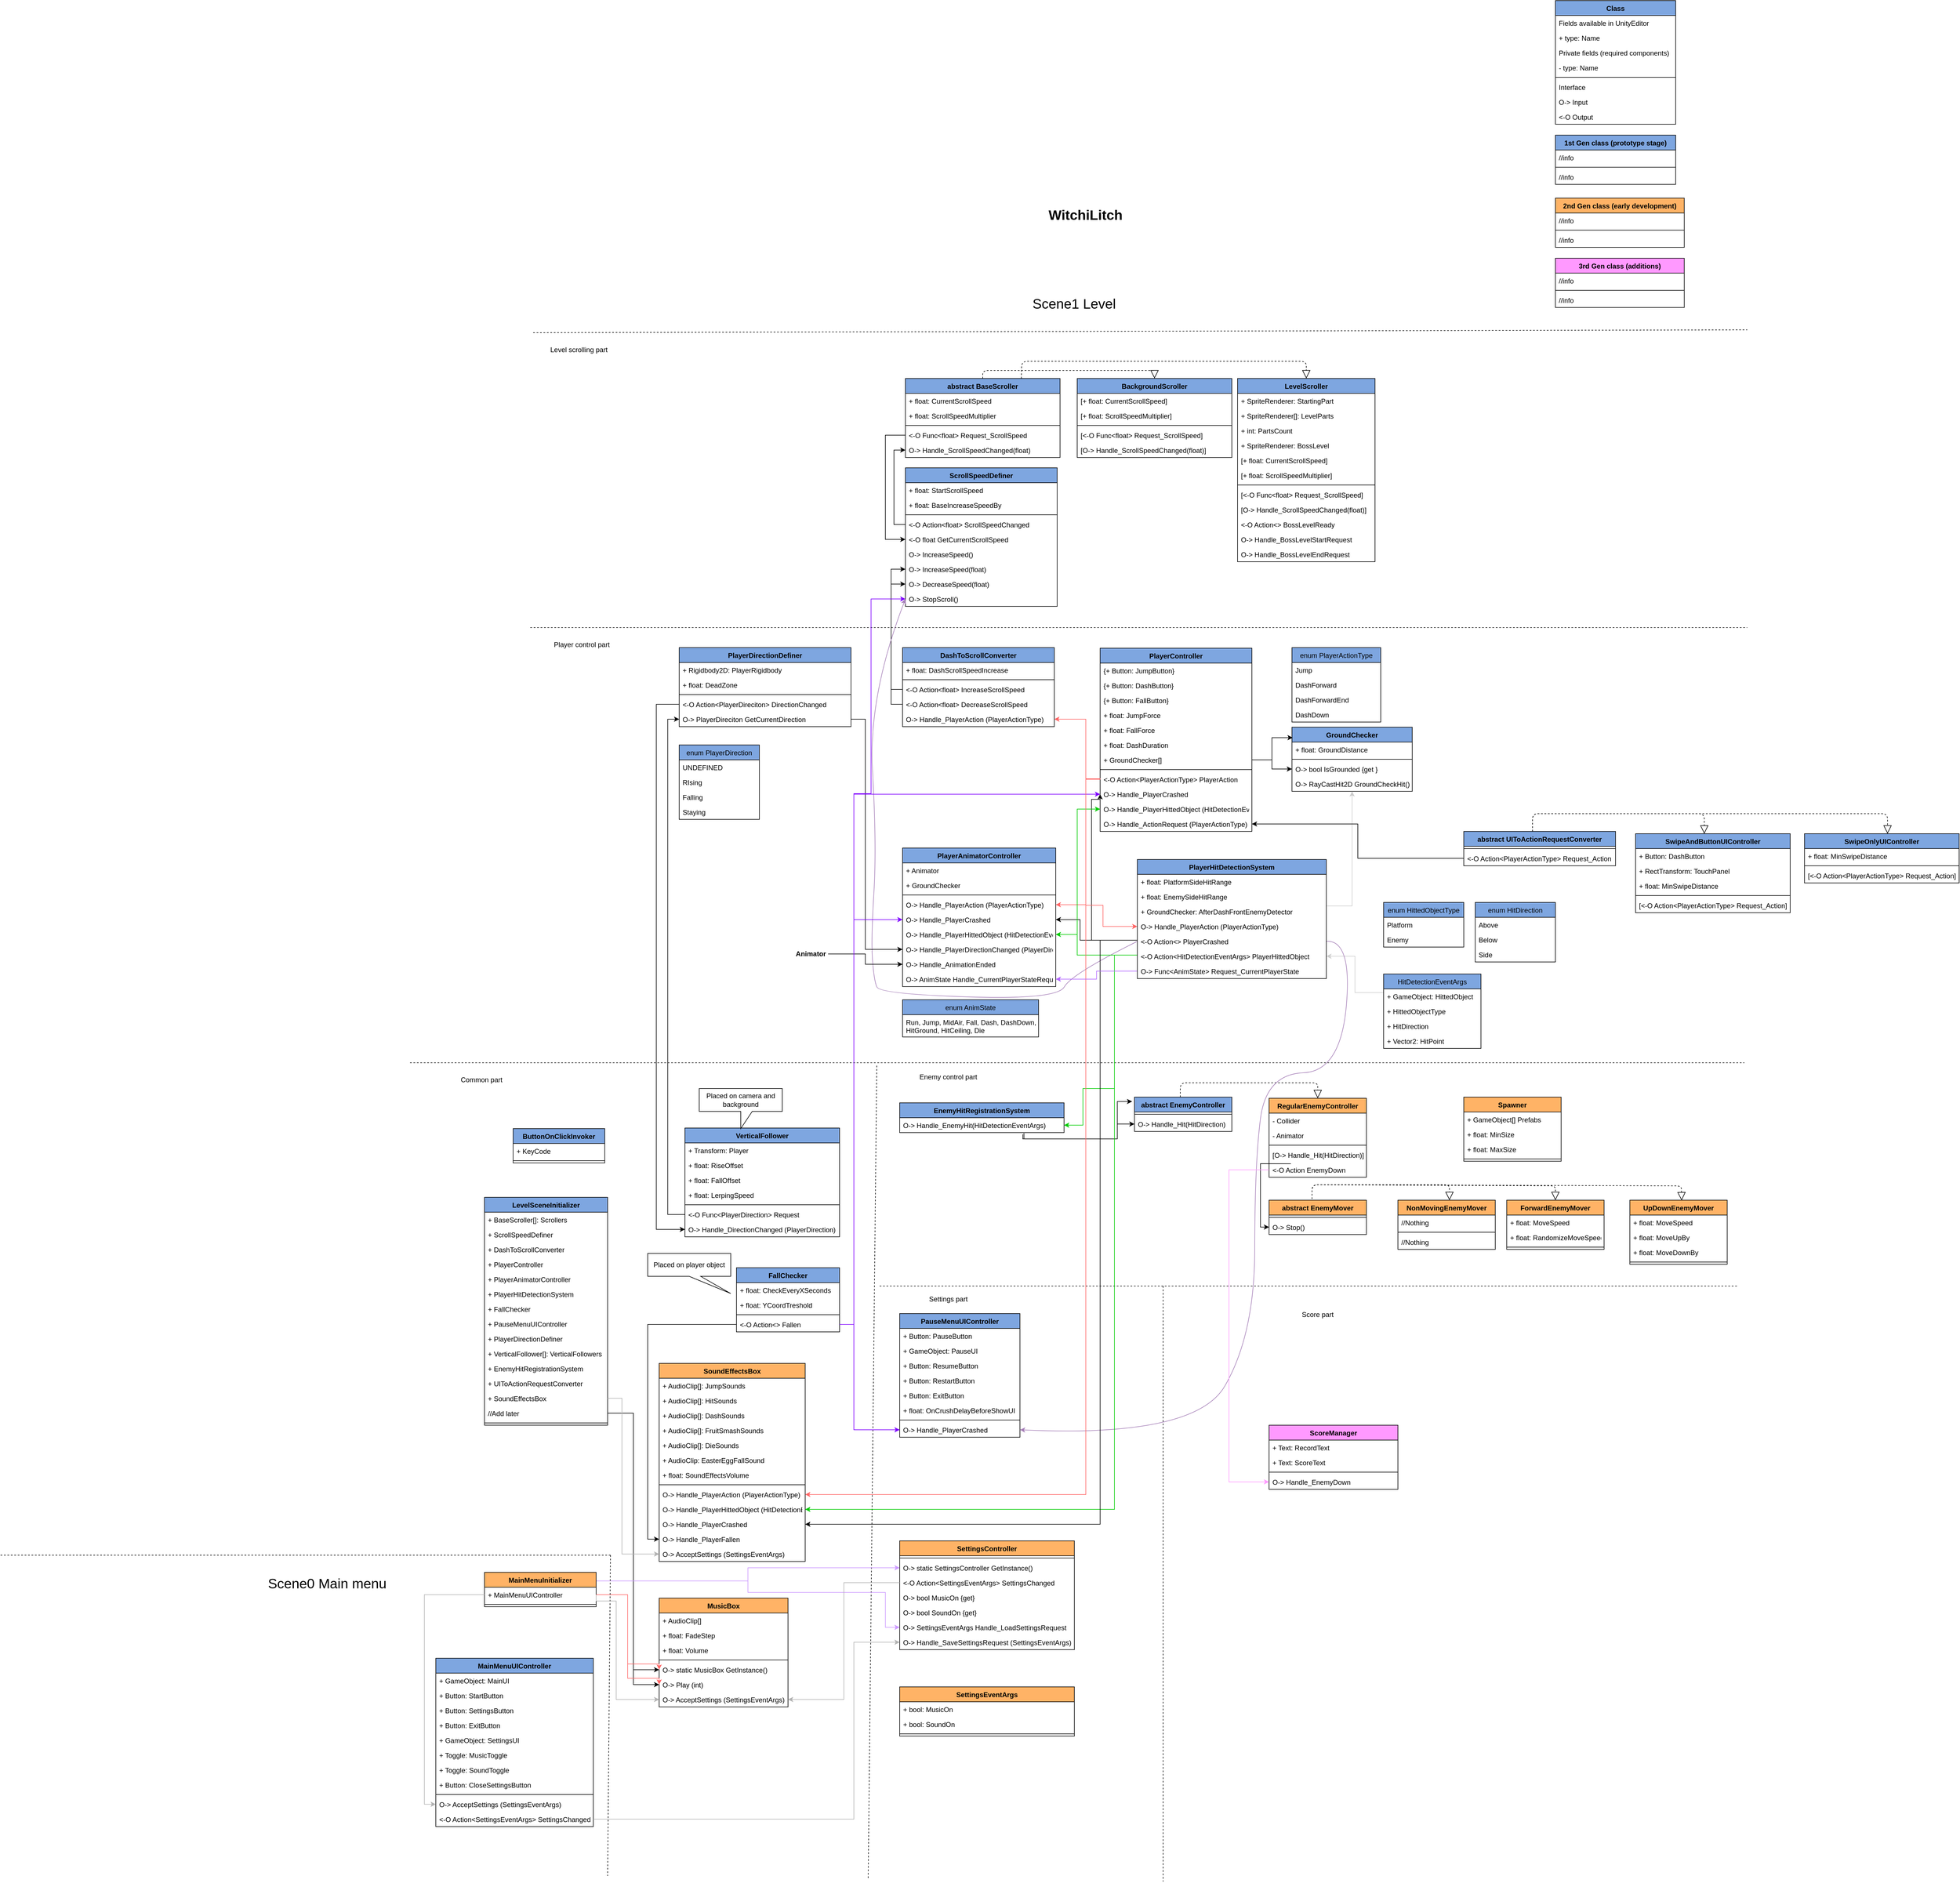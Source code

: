 <mxfile version="12.9.6" type="device"><diagram id="8ktbGGXsywtaybYySJdq" name="Page-1"><mxGraphModel dx="2313" dy="1893" grid="1" gridSize="5" guides="1" tooltips="1" connect="1" arrows="1" fold="1" page="0" pageScale="1" pageWidth="1169" pageHeight="1654" background="#ffffff" math="0" shadow="0"><root><mxCell id="0"/><mxCell id="1" parent="0"/><mxCell id="awAtWHLLjPPu288ge3dJ-1" value="&lt;h1&gt;WitchiLitch&lt;/h1&gt;" style="text;html=1;strokeColor=none;fillColor=none;spacing=5;spacingTop=-20;whiteSpace=wrap;overflow=hidden;rounded=0;" parent="1" vertex="1"><mxGeometry x="295" y="-160" width="140" height="40" as="geometry"/></mxCell><mxCell id="awAtWHLLjPPu288ge3dJ-10" value="" style="endArrow=none;dashed=1;html=1;" parent="1" edge="1"><mxGeometry width="50" height="50" relative="1" as="geometry"><mxPoint x="-600" y="65" as="sourcePoint"/><mxPoint x="1520" y="60" as="targetPoint"/></mxGeometry></mxCell><mxCell id="awAtWHLLjPPu288ge3dJ-11" value="&lt;font style=&quot;font-size: 24px&quot;&gt;Scene0 Main menu&lt;/font&gt;" style="text;html=1;strokeColor=none;fillColor=none;align=left;verticalAlign=middle;whiteSpace=wrap;rounded=0;" parent="1" vertex="1"><mxGeometry x="-1065" y="2225" width="230" height="50" as="geometry"/></mxCell><mxCell id="awAtWHLLjPPu288ge3dJ-12" value="&lt;font style=&quot;font-size: 24px&quot;&gt;Scene1 Level&lt;/font&gt;" style="text;html=1;strokeColor=none;fillColor=none;align=left;verticalAlign=middle;whiteSpace=wrap;rounded=0;" parent="1" vertex="1"><mxGeometry x="270" y="-10" width="230" height="50" as="geometry"/></mxCell><mxCell id="awAtWHLLjPPu288ge3dJ-15" value="Level scrolling part" style="text;html=1;strokeColor=none;fillColor=none;align=center;verticalAlign=middle;whiteSpace=wrap;rounded=0;" parent="1" vertex="1"><mxGeometry x="-605" y="80" width="170" height="30" as="geometry"/></mxCell><mxCell id="awAtWHLLjPPu288ge3dJ-26" value="LevelScroller" style="swimlane;fontStyle=1;align=center;verticalAlign=top;childLayout=stackLayout;horizontal=1;startSize=26;horizontalStack=0;resizeParent=1;resizeParentMax=0;resizeLast=0;collapsible=1;marginBottom=0;fillColor=#7EA6E0;" parent="1" vertex="1"><mxGeometry x="630" y="145" width="240" height="320" as="geometry"/></mxCell><mxCell id="awAtWHLLjPPu288ge3dJ-27" value="+ SpriteRenderer: StartingPart" style="text;strokeColor=none;fillColor=none;align=left;verticalAlign=top;spacingLeft=4;spacingRight=4;overflow=hidden;rotatable=0;points=[[0,0.5],[1,0.5]];portConstraint=eastwest;" parent="awAtWHLLjPPu288ge3dJ-26" vertex="1"><mxGeometry y="26" width="240" height="26" as="geometry"/></mxCell><mxCell id="fSL7sHChhO4Z-MWsc5X_-3" value="+ SpriteRenderer[]: LevelParts" style="text;strokeColor=none;fillColor=none;align=left;verticalAlign=top;spacingLeft=4;spacingRight=4;overflow=hidden;rotatable=0;points=[[0,0.5],[1,0.5]];portConstraint=eastwest;" parent="awAtWHLLjPPu288ge3dJ-26" vertex="1"><mxGeometry y="52" width="240" height="26" as="geometry"/></mxCell><mxCell id="fSL7sHChhO4Z-MWsc5X_-4" value="+ int: PartsCount" style="text;strokeColor=none;fillColor=none;align=left;verticalAlign=top;spacingLeft=4;spacingRight=4;overflow=hidden;rotatable=0;points=[[0,0.5],[1,0.5]];portConstraint=eastwest;" parent="awAtWHLLjPPu288ge3dJ-26" vertex="1"><mxGeometry y="78" width="240" height="26" as="geometry"/></mxCell><mxCell id="xxizSoscIRblqJdJNQ09-1" value="+ SpriteRenderer: BossLevel" style="text;strokeColor=none;fillColor=none;align=left;verticalAlign=top;spacingLeft=4;spacingRight=4;overflow=hidden;rotatable=0;points=[[0,0.5],[1,0.5]];portConstraint=eastwest;" parent="awAtWHLLjPPu288ge3dJ-26" vertex="1"><mxGeometry y="104" width="240" height="26" as="geometry"/></mxCell><mxCell id="fSL7sHChhO4Z-MWsc5X_-6" value="[+ float: CurrentScrollSpeed]" style="text;strokeColor=none;fillColor=none;align=left;verticalAlign=top;spacingLeft=4;spacingRight=4;overflow=hidden;rotatable=0;points=[[0,0.5],[1,0.5]];portConstraint=eastwest;" parent="awAtWHLLjPPu288ge3dJ-26" vertex="1"><mxGeometry y="130" width="240" height="26" as="geometry"/></mxCell><mxCell id="fSL7sHChhO4Z-MWsc5X_-14" value="[+ float: ScrollSpeedMultiplier]" style="text;strokeColor=none;fillColor=none;align=left;verticalAlign=top;spacingLeft=4;spacingRight=4;overflow=hidden;rotatable=0;points=[[0,0.5],[1,0.5]];portConstraint=eastwest;" parent="awAtWHLLjPPu288ge3dJ-26" vertex="1"><mxGeometry y="156" width="240" height="26" as="geometry"/></mxCell><mxCell id="awAtWHLLjPPu288ge3dJ-28" value="" style="line;strokeWidth=1;fillColor=none;align=left;verticalAlign=middle;spacingTop=-1;spacingLeft=3;spacingRight=3;rotatable=0;labelPosition=right;points=[];portConstraint=eastwest;" parent="awAtWHLLjPPu288ge3dJ-26" vertex="1"><mxGeometry y="182" width="240" height="8" as="geometry"/></mxCell><mxCell id="awAtWHLLjPPu288ge3dJ-29" value="[&lt;-O Func&lt;float&gt; Request_ScrollSpeed]" style="text;strokeColor=none;fillColor=none;align=left;verticalAlign=top;spacingLeft=4;spacingRight=4;overflow=hidden;rotatable=0;points=[[0,0.5],[1,0.5]];portConstraint=eastwest;" parent="awAtWHLLjPPu288ge3dJ-26" vertex="1"><mxGeometry y="190" width="240" height="26" as="geometry"/></mxCell><mxCell id="fSL7sHChhO4Z-MWsc5X_-15" value="[O-&gt; Handle_ScrollSpeedChanged(float)]" style="text;strokeColor=none;fillColor=none;align=left;verticalAlign=top;spacingLeft=4;spacingRight=4;overflow=hidden;rotatable=0;points=[[0,0.5],[1,0.5]];portConstraint=eastwest;" parent="awAtWHLLjPPu288ge3dJ-26" vertex="1"><mxGeometry y="216" width="240" height="26" as="geometry"/></mxCell><mxCell id="xxizSoscIRblqJdJNQ09-2" value="&lt;-O Action&lt;&gt; BossLevelReady" style="text;strokeColor=none;fillColor=none;align=left;verticalAlign=top;spacingLeft=4;spacingRight=4;overflow=hidden;rotatable=0;points=[[0,0.5],[1,0.5]];portConstraint=eastwest;" parent="awAtWHLLjPPu288ge3dJ-26" vertex="1"><mxGeometry y="242" width="240" height="26" as="geometry"/></mxCell><mxCell id="xxizSoscIRblqJdJNQ09-3" value="O-&gt; Handle_BossLevelStartRequest" style="text;strokeColor=none;fillColor=none;align=left;verticalAlign=top;spacingLeft=4;spacingRight=4;overflow=hidden;rotatable=0;points=[[0,0.5],[1,0.5]];portConstraint=eastwest;" parent="awAtWHLLjPPu288ge3dJ-26" vertex="1"><mxGeometry y="268" width="240" height="26" as="geometry"/></mxCell><mxCell id="xxizSoscIRblqJdJNQ09-4" value="O-&gt; Handle_BossLevelEndRequest" style="text;strokeColor=none;fillColor=none;align=left;verticalAlign=top;spacingLeft=4;spacingRight=4;overflow=hidden;rotatable=0;points=[[0,0.5],[1,0.5]];portConstraint=eastwest;" parent="awAtWHLLjPPu288ge3dJ-26" vertex="1"><mxGeometry y="294" width="240" height="26" as="geometry"/></mxCell><mxCell id="awAtWHLLjPPu288ge3dJ-38" value="BackgroundScroller" style="swimlane;fontStyle=1;align=center;verticalAlign=top;childLayout=stackLayout;horizontal=1;startSize=26;horizontalStack=0;resizeParent=1;resizeParentMax=0;resizeLast=0;collapsible=1;marginBottom=0;fillColor=#7EA6E0;" parent="1" vertex="1"><mxGeometry x="350" y="145" width="270" height="138" as="geometry"/></mxCell><mxCell id="awAtWHLLjPPu288ge3dJ-42" value="[+ float: CurrentScrollSpeed]" style="text;strokeColor=none;fillColor=none;align=left;verticalAlign=top;spacingLeft=4;spacingRight=4;overflow=hidden;rotatable=0;points=[[0,0.5],[1,0.5]];portConstraint=eastwest;" parent="awAtWHLLjPPu288ge3dJ-38" vertex="1"><mxGeometry y="26" width="270" height="26" as="geometry"/></mxCell><mxCell id="awAtWHLLjPPu288ge3dJ-39" value="[+ float: ScrollSpeedMultiplier]" style="text;strokeColor=none;fillColor=none;align=left;verticalAlign=top;spacingLeft=4;spacingRight=4;overflow=hidden;rotatable=0;points=[[0,0.5],[1,0.5]];portConstraint=eastwest;" parent="awAtWHLLjPPu288ge3dJ-38" vertex="1"><mxGeometry y="52" width="270" height="26" as="geometry"/></mxCell><mxCell id="awAtWHLLjPPu288ge3dJ-40" value="" style="line;strokeWidth=1;fillColor=none;align=left;verticalAlign=middle;spacingTop=-1;spacingLeft=3;spacingRight=3;rotatable=0;labelPosition=right;points=[];portConstraint=eastwest;" parent="awAtWHLLjPPu288ge3dJ-38" vertex="1"><mxGeometry y="78" width="270" height="8" as="geometry"/></mxCell><mxCell id="awAtWHLLjPPu288ge3dJ-41" value="[&lt;-O Func&lt;float&gt; Request_ScrollSpeed]" style="text;strokeColor=none;fillColor=none;align=left;verticalAlign=top;spacingLeft=4;spacingRight=4;overflow=hidden;rotatable=0;points=[[0,0.5],[1,0.5]];portConstraint=eastwest;" parent="awAtWHLLjPPu288ge3dJ-38" vertex="1"><mxGeometry y="86" width="270" height="26" as="geometry"/></mxCell><mxCell id="fSL7sHChhO4Z-MWsc5X_-13" value="[O-&gt; Handle_ScrollSpeedChanged(float)]" style="text;strokeColor=none;fillColor=none;align=left;verticalAlign=top;spacingLeft=4;spacingRight=4;overflow=hidden;rotatable=0;points=[[0,0.5],[1,0.5]];portConstraint=eastwest;" parent="awAtWHLLjPPu288ge3dJ-38" vertex="1"><mxGeometry y="112" width="270" height="26" as="geometry"/></mxCell><mxCell id="awAtWHLLjPPu288ge3dJ-43" value="abstract BaseScroller" style="swimlane;fontStyle=1;align=center;verticalAlign=top;childLayout=stackLayout;horizontal=1;startSize=26;horizontalStack=0;resizeParent=1;resizeParentMax=0;resizeLast=0;collapsible=1;marginBottom=0;fillColor=#7EA6E0;" parent="1" vertex="1"><mxGeometry x="50" y="145" width="270" height="138" as="geometry"/></mxCell><mxCell id="awAtWHLLjPPu288ge3dJ-44" value="+ float: CurrentScrollSpeed" style="text;strokeColor=none;fillColor=none;align=left;verticalAlign=top;spacingLeft=4;spacingRight=4;overflow=hidden;rotatable=0;points=[[0,0.5],[1,0.5]];portConstraint=eastwest;" parent="awAtWHLLjPPu288ge3dJ-43" vertex="1"><mxGeometry y="26" width="270" height="26" as="geometry"/></mxCell><mxCell id="fSL7sHChhO4Z-MWsc5X_-12" value="+ float: ScrollSpeedMultiplier" style="text;strokeColor=none;fillColor=none;align=left;verticalAlign=top;spacingLeft=4;spacingRight=4;overflow=hidden;rotatable=0;points=[[0,0.5],[1,0.5]];portConstraint=eastwest;" parent="awAtWHLLjPPu288ge3dJ-43" vertex="1"><mxGeometry y="52" width="270" height="26" as="geometry"/></mxCell><mxCell id="awAtWHLLjPPu288ge3dJ-45" value="" style="line;strokeWidth=1;fillColor=none;align=left;verticalAlign=middle;spacingTop=-1;spacingLeft=3;spacingRight=3;rotatable=0;labelPosition=right;points=[];portConstraint=eastwest;" parent="awAtWHLLjPPu288ge3dJ-43" vertex="1"><mxGeometry y="78" width="270" height="8" as="geometry"/></mxCell><mxCell id="fSL7sHChhO4Z-MWsc5X_-7" value="&lt;-O Func&lt;float&gt; Request_ScrollSpeed" style="text;strokeColor=none;fillColor=none;align=left;verticalAlign=top;spacingLeft=4;spacingRight=4;overflow=hidden;rotatable=0;points=[[0,0.5],[1,0.5]];portConstraint=eastwest;" parent="awAtWHLLjPPu288ge3dJ-43" vertex="1"><mxGeometry y="86" width="270" height="26" as="geometry"/></mxCell><mxCell id="awAtWHLLjPPu288ge3dJ-46" value="O-&gt; Handle_ScrollSpeedChanged(float)" style="text;strokeColor=none;fillColor=none;align=left;verticalAlign=top;spacingLeft=4;spacingRight=4;overflow=hidden;rotatable=0;points=[[0,0.5],[1,0.5]];portConstraint=eastwest;" parent="awAtWHLLjPPu288ge3dJ-43" vertex="1"><mxGeometry y="112" width="270" height="26" as="geometry"/></mxCell><mxCell id="awAtWHLLjPPu288ge3dJ-65" value="ScrollSpeedDefiner" style="swimlane;fontStyle=1;align=center;verticalAlign=top;childLayout=stackLayout;horizontal=1;startSize=26;horizontalStack=0;resizeParent=1;resizeParentMax=0;resizeLast=0;collapsible=1;marginBottom=0;fillColor=#7EA6E0;" parent="1" vertex="1"><mxGeometry x="50" y="301" width="265" height="242" as="geometry"/></mxCell><mxCell id="awAtWHLLjPPu288ge3dJ-66" value="+ float: StartScrollSpeed" style="text;strokeColor=none;fillColor=none;align=left;verticalAlign=top;spacingLeft=4;spacingRight=4;overflow=hidden;rotatable=0;points=[[0,0.5],[1,0.5]];portConstraint=eastwest;" parent="awAtWHLLjPPu288ge3dJ-65" vertex="1"><mxGeometry y="26" width="265" height="26" as="geometry"/></mxCell><mxCell id="awAtWHLLjPPu288ge3dJ-111" value="+ float: BaseIncreaseSpeedBy" style="text;strokeColor=none;fillColor=none;align=left;verticalAlign=top;spacingLeft=4;spacingRight=4;overflow=hidden;rotatable=0;points=[[0,0.5],[1,0.5]];portConstraint=eastwest;" parent="awAtWHLLjPPu288ge3dJ-65" vertex="1"><mxGeometry y="52" width="265" height="26" as="geometry"/></mxCell><mxCell id="awAtWHLLjPPu288ge3dJ-67" value="" style="line;strokeWidth=1;fillColor=none;align=left;verticalAlign=middle;spacingTop=-1;spacingLeft=3;spacingRight=3;rotatable=0;labelPosition=right;points=[];portConstraint=eastwest;" parent="awAtWHLLjPPu288ge3dJ-65" vertex="1"><mxGeometry y="78" width="265" height="8" as="geometry"/></mxCell><mxCell id="awAtWHLLjPPu288ge3dJ-71" value="&lt;-O Action&lt;float&gt; ScrollSpeedChanged" style="text;strokeColor=none;fillColor=none;align=left;verticalAlign=top;spacingLeft=4;spacingRight=4;overflow=hidden;rotatable=0;points=[[0,0.5],[1,0.5]];portConstraint=eastwest;" parent="awAtWHLLjPPu288ge3dJ-65" vertex="1"><mxGeometry y="86" width="265" height="26" as="geometry"/></mxCell><mxCell id="awAtWHLLjPPu288ge3dJ-68" value="&lt;-O float GetCurrentScrollSpeed" style="text;strokeColor=none;fillColor=none;align=left;verticalAlign=top;spacingLeft=4;spacingRight=4;overflow=hidden;rotatable=0;points=[[0,0.5],[1,0.5]];portConstraint=eastwest;" parent="awAtWHLLjPPu288ge3dJ-65" vertex="1"><mxGeometry y="112" width="265" height="26" as="geometry"/></mxCell><mxCell id="awAtWHLLjPPu288ge3dJ-110" value="O-&gt; IncreaseSpeed()" style="text;strokeColor=none;fillColor=none;align=left;verticalAlign=top;spacingLeft=4;spacingRight=4;overflow=hidden;rotatable=0;points=[[0,0.5],[1,0.5]];portConstraint=eastwest;" parent="awAtWHLLjPPu288ge3dJ-65" vertex="1"><mxGeometry y="138" width="265" height="26" as="geometry"/></mxCell><mxCell id="awAtWHLLjPPu288ge3dJ-112" value="O-&gt; IncreaseSpeed(float)" style="text;strokeColor=none;fillColor=none;align=left;verticalAlign=top;spacingLeft=4;spacingRight=4;overflow=hidden;rotatable=0;points=[[0,0.5],[1,0.5]];portConstraint=eastwest;" parent="awAtWHLLjPPu288ge3dJ-65" vertex="1"><mxGeometry y="164" width="265" height="26" as="geometry"/></mxCell><mxCell id="awAtWHLLjPPu288ge3dJ-98" value="O-&gt; DecreaseSpeed(float)" style="text;strokeColor=none;fillColor=none;align=left;verticalAlign=top;spacingLeft=4;spacingRight=4;overflow=hidden;rotatable=0;points=[[0,0.5],[1,0.5]];portConstraint=eastwest;" parent="awAtWHLLjPPu288ge3dJ-65" vertex="1"><mxGeometry y="190" width="265" height="26" as="geometry"/></mxCell><mxCell id="awAtWHLLjPPu288ge3dJ-233" value="O-&gt; StopScroll()" style="text;strokeColor=none;fillColor=none;align=left;verticalAlign=top;spacingLeft=4;spacingRight=4;overflow=hidden;rotatable=0;points=[[0,0.5],[1,0.5]];portConstraint=eastwest;" parent="awAtWHLLjPPu288ge3dJ-65" vertex="1"><mxGeometry y="216" width="265" height="26" as="geometry"/></mxCell><mxCell id="awAtWHLLjPPu288ge3dJ-79" style="edgeStyle=orthogonalEdgeStyle;rounded=0;orthogonalLoop=1;jettySize=auto;html=1;exitX=0;exitY=0.5;exitDx=0;exitDy=0;entryX=0;entryY=0.5;entryDx=0;entryDy=0;" parent="1" source="awAtWHLLjPPu288ge3dJ-71" target="awAtWHLLjPPu288ge3dJ-46" edge="1"><mxGeometry relative="1" as="geometry"/></mxCell><mxCell id="awAtWHLLjPPu288ge3dJ-82" value="" style="endArrow=block;dashed=1;endFill=0;endSize=12;html=1;exitX=0.5;exitY=0;exitDx=0;exitDy=0;entryX=0.5;entryY=0;entryDx=0;entryDy=0;" parent="1" source="awAtWHLLjPPu288ge3dJ-43" target="awAtWHLLjPPu288ge3dJ-38" edge="1"><mxGeometry width="160" relative="1" as="geometry"><mxPoint x="320" y="71" as="sourcePoint"/><mxPoint x="465" y="101" as="targetPoint"/><Array as="points"><mxPoint x="185" y="131"/><mxPoint x="485" y="131"/></Array></mxGeometry></mxCell><mxCell id="awAtWHLLjPPu288ge3dJ-83" value="" style="endArrow=block;dashed=1;endFill=0;endSize=12;html=1;exitX=0.75;exitY=0;exitDx=0;exitDy=0;entryX=0.5;entryY=0;entryDx=0;entryDy=0;" parent="1" source="awAtWHLLjPPu288ge3dJ-43" target="awAtWHLLjPPu288ge3dJ-26" edge="1"><mxGeometry width="160" relative="1" as="geometry"><mxPoint x="190" y="171" as="sourcePoint"/><mxPoint x="490" y="171" as="targetPoint"/><Array as="points"><mxPoint x="253" y="115"/><mxPoint x="750" y="115"/></Array></mxGeometry></mxCell><mxCell id="awAtWHLLjPPu288ge3dJ-100" value="Player control part" style="text;html=1;strokeColor=none;fillColor=none;align=center;verticalAlign=middle;whiteSpace=wrap;rounded=0;" parent="1" vertex="1"><mxGeometry x="-600" y="595" width="170" height="30" as="geometry"/></mxCell><mxCell id="awAtWHLLjPPu288ge3dJ-102" value="" style="endArrow=none;dashed=1;html=1;" parent="1" edge="1"><mxGeometry width="50" height="50" relative="1" as="geometry"><mxPoint x="-605" y="580" as="sourcePoint"/><mxPoint x="1520" y="580" as="targetPoint"/></mxGeometry></mxCell><mxCell id="awAtWHLLjPPu288ge3dJ-103" value="PlayerController" style="swimlane;fontStyle=1;align=center;verticalAlign=top;childLayout=stackLayout;horizontal=1;startSize=26;horizontalStack=0;resizeParent=1;resizeParentMax=0;resizeLast=0;collapsible=1;marginBottom=0;shadow=0;fillColor=#7EA6E0;" parent="1" vertex="1"><mxGeometry x="390" y="616" width="265" height="320" as="geometry"/></mxCell><mxCell id="awAtWHLLjPPu288ge3dJ-104" value="{+ Button: JumpButton}" style="text;strokeColor=none;fillColor=none;align=left;verticalAlign=top;spacingLeft=4;spacingRight=4;overflow=hidden;rotatable=0;points=[[0,0.5],[1,0.5]];portConstraint=eastwest;" parent="awAtWHLLjPPu288ge3dJ-103" vertex="1"><mxGeometry y="26" width="265" height="26" as="geometry"/></mxCell><mxCell id="awAtWHLLjPPu288ge3dJ-114" value="{+ Button: DashButton}" style="text;strokeColor=none;fillColor=none;align=left;verticalAlign=top;spacingLeft=4;spacingRight=4;overflow=hidden;rotatable=0;points=[[0,0.5],[1,0.5]];portConstraint=eastwest;" parent="awAtWHLLjPPu288ge3dJ-103" vertex="1"><mxGeometry y="52" width="265" height="26" as="geometry"/></mxCell><mxCell id="awAtWHLLjPPu288ge3dJ-107" value="{+ Button: FallButton}" style="text;strokeColor=none;fillColor=none;align=left;verticalAlign=top;spacingLeft=4;spacingRight=4;overflow=hidden;rotatable=0;points=[[0,0.5],[1,0.5]];portConstraint=eastwest;" parent="awAtWHLLjPPu288ge3dJ-103" vertex="1"><mxGeometry y="78" width="265" height="26" as="geometry"/></mxCell><mxCell id="ze5XOn83Qj4UKIVyoejS-2" value="+ float: JumpForce" style="text;strokeColor=none;fillColor=none;align=left;verticalAlign=top;spacingLeft=4;spacingRight=4;overflow=hidden;rotatable=0;points=[[0,0.5],[1,0.5]];portConstraint=eastwest;" parent="awAtWHLLjPPu288ge3dJ-103" vertex="1"><mxGeometry y="104" width="265" height="26" as="geometry"/></mxCell><mxCell id="ze5XOn83Qj4UKIVyoejS-3" value="+ float: FallForce" style="text;strokeColor=none;fillColor=none;align=left;verticalAlign=top;spacingLeft=4;spacingRight=4;overflow=hidden;rotatable=0;points=[[0,0.5],[1,0.5]];portConstraint=eastwest;" parent="awAtWHLLjPPu288ge3dJ-103" vertex="1"><mxGeometry y="130" width="265" height="26" as="geometry"/></mxCell><mxCell id="Of3jwkAB5MkIezkfdHKB-35" value="+ float: DashDuration" style="text;strokeColor=none;fillColor=none;align=left;verticalAlign=top;spacingLeft=4;spacingRight=4;overflow=hidden;rotatable=0;points=[[0,0.5],[1,0.5]];portConstraint=eastwest;" parent="awAtWHLLjPPu288ge3dJ-103" vertex="1"><mxGeometry y="156" width="265" height="26" as="geometry"/></mxCell><mxCell id="awAtWHLLjPPu288ge3dJ-132" value="+ GroundChecker[]" style="text;strokeColor=none;fillColor=none;align=left;verticalAlign=top;spacingLeft=4;spacingRight=4;overflow=hidden;rotatable=0;points=[[0,0.5],[1,0.5]];portConstraint=eastwest;" parent="awAtWHLLjPPu288ge3dJ-103" vertex="1"><mxGeometry y="182" width="265" height="26" as="geometry"/></mxCell><mxCell id="awAtWHLLjPPu288ge3dJ-105" value="" style="line;strokeWidth=1;fillColor=none;align=left;verticalAlign=middle;spacingTop=-1;spacingLeft=3;spacingRight=3;rotatable=0;labelPosition=right;points=[];portConstraint=eastwest;" parent="awAtWHLLjPPu288ge3dJ-103" vertex="1"><mxGeometry y="208" width="265" height="8" as="geometry"/></mxCell><mxCell id="awAtWHLLjPPu288ge3dJ-106" value="&lt;-O Action&lt;PlayerActionType&gt; PlayerAction" style="text;strokeColor=none;fillColor=none;align=left;verticalAlign=top;spacingLeft=4;spacingRight=4;overflow=hidden;rotatable=0;points=[[0,0.5],[1,0.5]];portConstraint=eastwest;" parent="awAtWHLLjPPu288ge3dJ-103" vertex="1"><mxGeometry y="216" width="265" height="26" as="geometry"/></mxCell><mxCell id="awAtWHLLjPPu288ge3dJ-207" value="O-&gt; Handle_PlayerCrashed" style="text;strokeColor=none;fillColor=none;align=left;verticalAlign=top;spacingLeft=4;spacingRight=4;overflow=hidden;rotatable=0;points=[[0,0.5],[1,0.5]];portConstraint=eastwest;" parent="awAtWHLLjPPu288ge3dJ-103" vertex="1"><mxGeometry y="242" width="265" height="26" as="geometry"/></mxCell><mxCell id="Cay-AAyr7phDqxTvwYgJ-14" value="O-&gt; Handle_PlayerHittedObject (HitDetectionEventArgs)" style="text;strokeColor=none;fillColor=none;align=left;verticalAlign=top;spacingLeft=4;spacingRight=4;overflow=hidden;rotatable=0;points=[[0,0.5],[1,0.5]];portConstraint=eastwest;" parent="awAtWHLLjPPu288ge3dJ-103" vertex="1"><mxGeometry y="268" width="265" height="26" as="geometry"/></mxCell><mxCell id="m5YzyUB8yPNCZofGgtbE-1" value="O-&gt; Handle_ActionRequest (PlayerActionType)" style="text;strokeColor=none;fillColor=none;align=left;verticalAlign=top;spacingLeft=4;spacingRight=4;overflow=hidden;rotatable=0;points=[[0,0.5],[1,0.5]];portConstraint=eastwest;" parent="awAtWHLLjPPu288ge3dJ-103" vertex="1"><mxGeometry y="294" width="265" height="26" as="geometry"/></mxCell><mxCell id="awAtWHLLjPPu288ge3dJ-125" value="GroundChecker" style="swimlane;fontStyle=1;align=center;verticalAlign=top;childLayout=stackLayout;horizontal=1;startSize=26;horizontalStack=0;resizeParent=1;resizeParentMax=0;resizeLast=0;collapsible=1;marginBottom=0;shadow=0;fillColor=#7EA6E0;" parent="1" vertex="1"><mxGeometry x="725" y="754" width="210" height="112" as="geometry"/></mxCell><mxCell id="awAtWHLLjPPu288ge3dJ-126" value="+ float: GroundDistance" style="text;strokeColor=none;fillColor=none;align=left;verticalAlign=top;spacingLeft=4;spacingRight=4;overflow=hidden;rotatable=0;points=[[0,0.5],[1,0.5]];portConstraint=eastwest;" parent="awAtWHLLjPPu288ge3dJ-125" vertex="1"><mxGeometry y="26" width="210" height="26" as="geometry"/></mxCell><mxCell id="awAtWHLLjPPu288ge3dJ-129" value="" style="line;strokeWidth=1;fillColor=none;align=left;verticalAlign=middle;spacingTop=-1;spacingLeft=3;spacingRight=3;rotatable=0;labelPosition=right;points=[];portConstraint=eastwest;" parent="awAtWHLLjPPu288ge3dJ-125" vertex="1"><mxGeometry y="52" width="210" height="8" as="geometry"/></mxCell><mxCell id="awAtWHLLjPPu288ge3dJ-130" value="O-&gt; bool IsGrounded {get }" style="text;strokeColor=none;fillColor=none;align=left;verticalAlign=top;spacingLeft=4;spacingRight=4;overflow=hidden;rotatable=0;points=[[0,0.5],[1,0.5]];portConstraint=eastwest;" parent="awAtWHLLjPPu288ge3dJ-125" vertex="1"><mxGeometry y="60" width="210" height="26" as="geometry"/></mxCell><mxCell id="Cay-AAyr7phDqxTvwYgJ-12" value="O-&gt; RayCastHit2D GroundCheckHit()" style="text;strokeColor=none;fillColor=none;align=left;verticalAlign=top;spacingLeft=4;spacingRight=4;overflow=hidden;rotatable=0;points=[[0,0.5],[1,0.5]];portConstraint=eastwest;" parent="awAtWHLLjPPu288ge3dJ-125" vertex="1"><mxGeometry y="86" width="210" height="26" as="geometry"/></mxCell><mxCell id="awAtWHLLjPPu288ge3dJ-133" style="edgeStyle=orthogonalEdgeStyle;rounded=0;orthogonalLoop=1;jettySize=auto;html=1;exitX=1;exitY=0.5;exitDx=0;exitDy=0;entryX=0.006;entryY=0.163;entryDx=0;entryDy=0;entryPerimeter=0;" parent="1" source="awAtWHLLjPPu288ge3dJ-132" target="awAtWHLLjPPu288ge3dJ-125" edge="1"><mxGeometry relative="1" as="geometry"/></mxCell><mxCell id="awAtWHLLjPPu288ge3dJ-134" style="edgeStyle=orthogonalEdgeStyle;rounded=0;orthogonalLoop=1;jettySize=auto;html=1;exitX=1;exitY=0.5;exitDx=0;exitDy=0;entryX=0;entryY=0.5;entryDx=0;entryDy=0;" parent="1" source="awAtWHLLjPPu288ge3dJ-132" target="awAtWHLLjPPu288ge3dJ-130" edge="1"><mxGeometry relative="1" as="geometry"/></mxCell><mxCell id="awAtWHLLjPPu288ge3dJ-136" value="DashToScrollConverter" style="swimlane;fontStyle=1;align=center;verticalAlign=top;childLayout=stackLayout;horizontal=1;startSize=26;horizontalStack=0;resizeParent=1;resizeParentMax=0;resizeLast=0;collapsible=1;marginBottom=0;shadow=0;fillColor=#7EA6E0;" parent="1" vertex="1"><mxGeometry x="45" y="615" width="265" height="138" as="geometry"/></mxCell><mxCell id="awAtWHLLjPPu288ge3dJ-137" value="+ float: DashScrollSpeedIncrease" style="text;strokeColor=none;fillColor=none;align=left;verticalAlign=top;spacingLeft=4;spacingRight=4;overflow=hidden;rotatable=0;points=[[0,0.5],[1,0.5]];portConstraint=eastwest;" parent="awAtWHLLjPPu288ge3dJ-136" vertex="1"><mxGeometry y="26" width="265" height="26" as="geometry"/></mxCell><mxCell id="awAtWHLLjPPu288ge3dJ-138" value="" style="line;strokeWidth=1;fillColor=none;align=left;verticalAlign=middle;spacingTop=-1;spacingLeft=3;spacingRight=3;rotatable=0;labelPosition=right;points=[];portConstraint=eastwest;" parent="awAtWHLLjPPu288ge3dJ-136" vertex="1"><mxGeometry y="52" width="265" height="8" as="geometry"/></mxCell><mxCell id="awAtWHLLjPPu288ge3dJ-142" value="&lt;-O Action&lt;float&gt; IncreaseScrollSpeed" style="text;strokeColor=none;fillColor=none;align=left;verticalAlign=top;spacingLeft=4;spacingRight=4;overflow=hidden;rotatable=0;points=[[0,0.5],[1,0.5]];portConstraint=eastwest;" parent="awAtWHLLjPPu288ge3dJ-136" vertex="1"><mxGeometry y="60" width="265" height="26" as="geometry"/></mxCell><mxCell id="awAtWHLLjPPu288ge3dJ-141" value="&lt;-O Action&lt;float&gt; DecreaseScrollSpeed" style="text;strokeColor=none;fillColor=none;align=left;verticalAlign=top;spacingLeft=4;spacingRight=4;overflow=hidden;rotatable=0;points=[[0,0.5],[1,0.5]];portConstraint=eastwest;" parent="awAtWHLLjPPu288ge3dJ-136" vertex="1"><mxGeometry y="86" width="265" height="26" as="geometry"/></mxCell><mxCell id="awAtWHLLjPPu288ge3dJ-139" value="O-&gt; Handle_PlayerAction (PlayerActionType)" style="text;strokeColor=none;fillColor=none;align=left;verticalAlign=top;spacingLeft=4;spacingRight=4;overflow=hidden;rotatable=0;points=[[0,0.5],[1,0.5]];portConstraint=eastwest;" parent="awAtWHLLjPPu288ge3dJ-136" vertex="1"><mxGeometry y="112" width="265" height="26" as="geometry"/></mxCell><mxCell id="awAtWHLLjPPu288ge3dJ-147" style="edgeStyle=orthogonalEdgeStyle;rounded=0;orthogonalLoop=1;jettySize=auto;html=1;exitX=0;exitY=0.5;exitDx=0;exitDy=0;entryX=0;entryY=0.5;entryDx=0;entryDy=0;strokeColor=#000000;" parent="1" source="awAtWHLLjPPu288ge3dJ-142" target="awAtWHLLjPPu288ge3dJ-112" edge="1"><mxGeometry relative="1" as="geometry"/></mxCell><mxCell id="awAtWHLLjPPu288ge3dJ-148" style="edgeStyle=orthogonalEdgeStyle;rounded=0;orthogonalLoop=1;jettySize=auto;html=1;exitX=0;exitY=0.5;exitDx=0;exitDy=0;entryX=0;entryY=0.5;entryDx=0;entryDy=0;strokeColor=#000000;" parent="1" source="awAtWHLLjPPu288ge3dJ-141" target="awAtWHLLjPPu288ge3dJ-98" edge="1"><mxGeometry relative="1" as="geometry"/></mxCell><mxCell id="awAtWHLLjPPu288ge3dJ-152" value="PlayerAnimatorController" style="swimlane;fontStyle=1;align=center;verticalAlign=top;childLayout=stackLayout;horizontal=1;startSize=26;horizontalStack=0;resizeParent=1;resizeParentMax=0;resizeLast=0;collapsible=1;marginBottom=0;shadow=0;fillColor=#7EA6E0;" parent="1" vertex="1"><mxGeometry x="45" y="965" width="267.5" height="242" as="geometry"/></mxCell><mxCell id="awAtWHLLjPPu288ge3dJ-153" value="+ Animator" style="text;strokeColor=none;fillColor=none;align=left;verticalAlign=top;spacingLeft=4;spacingRight=4;overflow=hidden;rotatable=0;points=[[0,0.5],[1,0.5]];portConstraint=eastwest;" parent="awAtWHLLjPPu288ge3dJ-152" vertex="1"><mxGeometry y="26" width="267.5" height="26" as="geometry"/></mxCell><mxCell id="hHQVYa_m2_sjAb5QKmpR-1" value="+ GroundChecker" style="text;strokeColor=none;fillColor=none;align=left;verticalAlign=top;spacingLeft=4;spacingRight=4;overflow=hidden;rotatable=0;points=[[0,0.5],[1,0.5]];portConstraint=eastwest;" parent="awAtWHLLjPPu288ge3dJ-152" vertex="1"><mxGeometry y="52" width="267.5" height="26" as="geometry"/></mxCell><mxCell id="awAtWHLLjPPu288ge3dJ-154" value="" style="line;strokeWidth=1;fillColor=none;align=left;verticalAlign=middle;spacingTop=-1;spacingLeft=3;spacingRight=3;rotatable=0;labelPosition=right;points=[];portConstraint=eastwest;" parent="awAtWHLLjPPu288ge3dJ-152" vertex="1"><mxGeometry y="78" width="267.5" height="8" as="geometry"/></mxCell><mxCell id="awAtWHLLjPPu288ge3dJ-180" value="O-&gt; Handle_PlayerAction (PlayerActionType)" style="text;strokeColor=none;fillColor=none;align=left;verticalAlign=top;spacingLeft=4;spacingRight=4;overflow=hidden;rotatable=0;points=[[0,0.5],[1,0.5]];portConstraint=eastwest;" parent="awAtWHLLjPPu288ge3dJ-152" vertex="1"><mxGeometry y="86" width="267.5" height="26" as="geometry"/></mxCell><mxCell id="awAtWHLLjPPu288ge3dJ-162" value="O-&gt; Handle_PlayerCrashed" style="text;strokeColor=none;fillColor=none;align=left;verticalAlign=top;spacingLeft=4;spacingRight=4;overflow=hidden;rotatable=0;points=[[0,0.5],[1,0.5]];portConstraint=eastwest;" parent="awAtWHLLjPPu288ge3dJ-152" vertex="1"><mxGeometry y="112" width="267.5" height="26" as="geometry"/></mxCell><mxCell id="Of3jwkAB5MkIezkfdHKB-63" value="O-&gt; Handle_PlayerHittedObject (HitDetectionEventArgs)" style="text;strokeColor=none;fillColor=none;align=left;verticalAlign=top;spacingLeft=4;spacingRight=4;overflow=hidden;rotatable=0;points=[[0,0.5],[1,0.5]];portConstraint=eastwest;" parent="awAtWHLLjPPu288ge3dJ-152" vertex="1"><mxGeometry y="138" width="267.5" height="26" as="geometry"/></mxCell><mxCell id="awAtWHLLjPPu288ge3dJ-179" value="O-&gt; Handle_PlayerDirectionChanged (PlayerDireciton)" style="text;strokeColor=none;fillColor=none;align=left;verticalAlign=top;spacingLeft=4;spacingRight=4;overflow=hidden;rotatable=0;points=[[0,0.5],[1,0.5]];portConstraint=eastwest;" parent="awAtWHLLjPPu288ge3dJ-152" vertex="1"><mxGeometry y="164" width="267.5" height="26" as="geometry"/></mxCell><mxCell id="ap51Dpg9L71bHk4Noh5v-1" value="O-&gt; Handle_AnimationEnded" style="text;strokeColor=none;fillColor=none;align=left;verticalAlign=top;spacingLeft=4;spacingRight=4;overflow=hidden;rotatable=0;points=[[0,0.5],[1,0.5]];portConstraint=eastwest;" parent="awAtWHLLjPPu288ge3dJ-152" vertex="1"><mxGeometry y="190" width="267.5" height="26" as="geometry"/></mxCell><mxCell id="FJiMELCB0uLIa9nXjX3M-2" value="O-&gt; AnimState Handle_CurrentPlayerStateRequest" style="text;strokeColor=none;fillColor=none;align=left;verticalAlign=top;spacingLeft=4;spacingRight=4;overflow=hidden;rotatable=0;points=[[0,0.5],[1,0.5]];portConstraint=eastwest;" parent="awAtWHLLjPPu288ge3dJ-152" vertex="1"><mxGeometry y="216" width="267.5" height="26" as="geometry"/></mxCell><mxCell id="awAtWHLLjPPu288ge3dJ-186" value="" style="endArrow=none;dashed=1;html=1;" parent="1" edge="1"><mxGeometry width="50" height="50" relative="1" as="geometry"><mxPoint x="-815" y="1340" as="sourcePoint"/><mxPoint x="1515" y="1340" as="targetPoint"/></mxGeometry></mxCell><mxCell id="awAtWHLLjPPu288ge3dJ-187" value="Enemy control part" style="text;html=1;strokeColor=none;fillColor=none;align=center;verticalAlign=middle;whiteSpace=wrap;rounded=0;" parent="1" vertex="1"><mxGeometry x="40" y="1350" width="170" height="30" as="geometry"/></mxCell><mxCell id="awAtWHLLjPPu288ge3dJ-232" style="edgeStyle=orthogonalEdgeStyle;rounded=0;orthogonalLoop=1;jettySize=auto;html=1;exitX=0.749;exitY=1.115;exitDx=0;exitDy=0;entryX=-0.024;entryY=0.128;entryDx=0;entryDy=0;strokeColor=#000000;exitPerimeter=0;entryPerimeter=0;" parent="1" source="awAtWHLLjPPu288ge3dJ-192" target="awAtWHLLjPPu288ge3dJ-228" edge="1"><mxGeometry relative="1" as="geometry"><Array as="points"><mxPoint x="255" y="1473"/><mxPoint x="420" y="1473"/><mxPoint x="420" y="1408"/></Array></mxGeometry></mxCell><mxCell id="awAtWHLLjPPu288ge3dJ-189" value="EnemyHitRegistrationSystem" style="swimlane;fontStyle=1;align=center;verticalAlign=top;childLayout=stackLayout;horizontal=1;startSize=26;horizontalStack=0;resizeParent=1;resizeParentMax=0;resizeLast=0;collapsible=1;marginBottom=0;shadow=0;fillColor=#7EA6E0;" parent="1" vertex="1"><mxGeometry x="40" y="1410" width="287" height="52" as="geometry"/></mxCell><mxCell id="awAtWHLLjPPu288ge3dJ-192" value="O-&gt; Handle_EnemyHit(HitDetectionEventArgs)" style="text;strokeColor=none;fillColor=none;align=left;verticalAlign=top;spacingLeft=4;spacingRight=4;overflow=hidden;rotatable=0;points=[[0,0.5],[1,0.5]];portConstraint=eastwest;" parent="awAtWHLLjPPu288ge3dJ-189" vertex="1"><mxGeometry y="26" width="287" height="26" as="geometry"/></mxCell><mxCell id="awAtWHLLjPPu288ge3dJ-195" style="edgeStyle=orthogonalEdgeStyle;rounded=0;orthogonalLoop=1;jettySize=auto;html=1;exitX=0;exitY=0.5;exitDx=0;exitDy=0;entryX=1;entryY=0.5;entryDx=0;entryDy=0;strokeColor=#00CC00;" parent="1" source="awAtWHLLjPPu288ge3dJ-172" target="awAtWHLLjPPu288ge3dJ-192" edge="1"><mxGeometry relative="1" as="geometry"><Array as="points"><mxPoint x="415" y="1152"/><mxPoint x="415" y="1385"/><mxPoint x="360" y="1385"/><mxPoint x="360" y="1449"/></Array></mxGeometry></mxCell><mxCell id="awAtWHLLjPPu288ge3dJ-203" value="enum HitDirection" style="swimlane;fontStyle=0;childLayout=stackLayout;horizontal=1;startSize=26;fillColor=#7EA6E0;horizontalStack=0;resizeParent=1;resizeParentMax=0;resizeLast=0;collapsible=1;marginBottom=0;shadow=0;" parent="1" vertex="1"><mxGeometry x="1045" y="1060" width="140" height="104" as="geometry"/></mxCell><mxCell id="awAtWHLLjPPu288ge3dJ-204" value="Above" style="text;strokeColor=none;fillColor=none;align=left;verticalAlign=top;spacingLeft=4;spacingRight=4;overflow=hidden;rotatable=0;points=[[0,0.5],[1,0.5]];portConstraint=eastwest;" parent="awAtWHLLjPPu288ge3dJ-203" vertex="1"><mxGeometry y="26" width="140" height="26" as="geometry"/></mxCell><mxCell id="awAtWHLLjPPu288ge3dJ-205" value="Below" style="text;strokeColor=none;fillColor=none;align=left;verticalAlign=top;spacingLeft=4;spacingRight=4;overflow=hidden;rotatable=0;points=[[0,0.5],[1,0.5]];portConstraint=eastwest;" parent="awAtWHLLjPPu288ge3dJ-203" vertex="1"><mxGeometry y="52" width="140" height="26" as="geometry"/></mxCell><mxCell id="awAtWHLLjPPu288ge3dJ-206" value="Side" style="text;strokeColor=none;fillColor=none;align=left;verticalAlign=top;spacingLeft=4;spacingRight=4;overflow=hidden;rotatable=0;points=[[0,0.5],[1,0.5]];portConstraint=eastwest;" parent="awAtWHLLjPPu288ge3dJ-203" vertex="1"><mxGeometry y="78" width="140" height="26" as="geometry"/></mxCell><mxCell id="awAtWHLLjPPu288ge3dJ-228" value="abstract EnemyController" style="swimlane;fontStyle=1;align=center;verticalAlign=top;childLayout=stackLayout;horizontal=1;startSize=26;horizontalStack=0;resizeParent=1;resizeParentMax=0;resizeLast=0;collapsible=1;marginBottom=0;shadow=0;fillColor=#7EA6E0;" parent="1" vertex="1"><mxGeometry x="450" y="1400" width="170" height="60" as="geometry"/></mxCell><mxCell id="awAtWHLLjPPu288ge3dJ-230" value="" style="line;strokeWidth=1;fillColor=none;align=left;verticalAlign=middle;spacingTop=-1;spacingLeft=3;spacingRight=3;rotatable=0;labelPosition=right;points=[];portConstraint=eastwest;" parent="awAtWHLLjPPu288ge3dJ-228" vertex="1"><mxGeometry y="26" width="170" height="8" as="geometry"/></mxCell><mxCell id="awAtWHLLjPPu288ge3dJ-231" value="O-&gt; Handle_Hit(HitDirection)" style="text;strokeColor=none;fillColor=none;align=left;verticalAlign=top;spacingLeft=4;spacingRight=4;overflow=hidden;rotatable=0;points=[[0,0.5],[1,0.5]];portConstraint=eastwest;" parent="awAtWHLLjPPu288ge3dJ-228" vertex="1"><mxGeometry y="34" width="170" height="26" as="geometry"/></mxCell><mxCell id="awAtWHLLjPPu288ge3dJ-235" value="" style="endArrow=none;dashed=1;html=1;" parent="1" edge="1"><mxGeometry width="50" height="50" relative="1" as="geometry"><mxPoint x="5" y="1730" as="sourcePoint"/><mxPoint x="1505" y="1730" as="targetPoint"/></mxGeometry></mxCell><mxCell id="awAtWHLLjPPu288ge3dJ-236" value="Settings part" style="text;html=1;strokeColor=none;fillColor=none;align=center;verticalAlign=middle;whiteSpace=wrap;rounded=0;" parent="1" vertex="1"><mxGeometry x="40" y="1738" width="170" height="30" as="geometry"/></mxCell><mxCell id="awAtWHLLjPPu288ge3dJ-237" value="PauseMenuUIController" style="swimlane;fontStyle=1;align=center;verticalAlign=top;childLayout=stackLayout;horizontal=1;startSize=26;horizontalStack=0;resizeParent=1;resizeParentMax=0;resizeLast=0;collapsible=1;marginBottom=0;shadow=0;fillColor=#7EA6E0;" parent="1" vertex="1"><mxGeometry x="40" y="1778" width="210" height="216" as="geometry"/></mxCell><mxCell id="awAtWHLLjPPu288ge3dJ-238" value="+ Button: PauseButton" style="text;strokeColor=none;fillColor=none;align=left;verticalAlign=top;spacingLeft=4;spacingRight=4;overflow=hidden;rotatable=0;points=[[0,0.5],[1,0.5]];portConstraint=eastwest;" parent="awAtWHLLjPPu288ge3dJ-237" vertex="1"><mxGeometry y="26" width="210" height="26" as="geometry"/></mxCell><mxCell id="Vlx6D3L23xeSjg9nJhBM-3" value="+ GameObject: PauseUI" style="text;strokeColor=none;fillColor=none;align=left;verticalAlign=top;spacingLeft=4;spacingRight=4;overflow=hidden;rotatable=0;points=[[0,0.5],[1,0.5]];portConstraint=eastwest;" parent="awAtWHLLjPPu288ge3dJ-237" vertex="1"><mxGeometry y="52" width="210" height="26" as="geometry"/></mxCell><mxCell id="awAtWHLLjPPu288ge3dJ-242" value="+ Button: ResumeButton" style="text;strokeColor=none;fillColor=none;align=left;verticalAlign=top;spacingLeft=4;spacingRight=4;overflow=hidden;rotatable=0;points=[[0,0.5],[1,0.5]];portConstraint=eastwest;" parent="awAtWHLLjPPu288ge3dJ-237" vertex="1"><mxGeometry y="78" width="210" height="26" as="geometry"/></mxCell><mxCell id="Vlx6D3L23xeSjg9nJhBM-1" value="+ Button: RestartButton" style="text;strokeColor=none;fillColor=none;align=left;verticalAlign=top;spacingLeft=4;spacingRight=4;overflow=hidden;rotatable=0;points=[[0,0.5],[1,0.5]];portConstraint=eastwest;" parent="awAtWHLLjPPu288ge3dJ-237" vertex="1"><mxGeometry y="104" width="210" height="26" as="geometry"/></mxCell><mxCell id="awAtWHLLjPPu288ge3dJ-243" value="+ Button: ExitButton" style="text;strokeColor=none;fillColor=none;align=left;verticalAlign=top;spacingLeft=4;spacingRight=4;overflow=hidden;rotatable=0;points=[[0,0.5],[1,0.5]];portConstraint=eastwest;" parent="awAtWHLLjPPu288ge3dJ-237" vertex="1"><mxGeometry y="130" width="210" height="26" as="geometry"/></mxCell><mxCell id="Vlx6D3L23xeSjg9nJhBM-4" value="+ float: OnCrushDelayBeforeShowUI" style="text;strokeColor=none;fillColor=none;align=left;verticalAlign=top;spacingLeft=4;spacingRight=4;overflow=hidden;rotatable=0;points=[[0,0.5],[1,0.5]];portConstraint=eastwest;" parent="awAtWHLLjPPu288ge3dJ-237" vertex="1"><mxGeometry y="156" width="210" height="26" as="geometry"/></mxCell><mxCell id="awAtWHLLjPPu288ge3dJ-239" value="" style="line;strokeWidth=1;fillColor=none;align=left;verticalAlign=middle;spacingTop=-1;spacingLeft=3;spacingRight=3;rotatable=0;labelPosition=right;points=[];portConstraint=eastwest;" parent="awAtWHLLjPPu288ge3dJ-237" vertex="1"><mxGeometry y="182" width="210" height="8" as="geometry"/></mxCell><mxCell id="Vlx6D3L23xeSjg9nJhBM-2" value="O-&gt; Handle_PlayerCrashed" style="text;strokeColor=none;fillColor=none;align=left;verticalAlign=top;spacingLeft=4;spacingRight=4;overflow=hidden;rotatable=0;points=[[0,0.5],[1,0.5]];portConstraint=eastwest;" parent="awAtWHLLjPPu288ge3dJ-237" vertex="1"><mxGeometry y="190" width="210" height="26" as="geometry"/></mxCell><mxCell id="awAtWHLLjPPu288ge3dJ-248" value="Common part" style="text;html=1;strokeColor=none;fillColor=none;align=center;verticalAlign=middle;whiteSpace=wrap;rounded=0;" parent="1" vertex="1"><mxGeometry x="-775" y="1355" width="170" height="30" as="geometry"/></mxCell><mxCell id="awAtWHLLjPPu288ge3dJ-250" value="LevelSceneInitializer" style="swimlane;fontStyle=1;align=center;verticalAlign=top;childLayout=stackLayout;horizontal=1;startSize=26;horizontalStack=0;resizeParent=1;resizeParentMax=0;resizeLast=0;collapsible=1;marginBottom=0;shadow=0;fillColor=#7EA6E0;" parent="1" vertex="1"><mxGeometry x="-685" y="1575" width="215" height="398" as="geometry"/></mxCell><mxCell id="awAtWHLLjPPu288ge3dJ-251" value="+ BaseScroller[]: Scrollers" style="text;strokeColor=none;fillColor=none;align=left;verticalAlign=top;spacingLeft=4;spacingRight=4;overflow=hidden;rotatable=0;points=[[0,0.5],[1,0.5]];portConstraint=eastwest;" parent="awAtWHLLjPPu288ge3dJ-250" vertex="1"><mxGeometry y="26" width="215" height="26" as="geometry"/></mxCell><mxCell id="awAtWHLLjPPu288ge3dJ-253" value="+ ScrollSpeedDefiner" style="text;strokeColor=none;fillColor=none;align=left;verticalAlign=top;spacingLeft=4;spacingRight=4;overflow=hidden;rotatable=0;points=[[0,0.5],[1,0.5]];portConstraint=eastwest;" parent="awAtWHLLjPPu288ge3dJ-250" vertex="1"><mxGeometry y="52" width="215" height="26" as="geometry"/></mxCell><mxCell id="zwDly6mlNYoF2h2FWlDo-1" value="+ DashToScrollConverter" style="text;strokeColor=none;fillColor=none;align=left;verticalAlign=top;spacingLeft=4;spacingRight=4;overflow=hidden;rotatable=0;points=[[0,0.5],[1,0.5]];portConstraint=eastwest;" parent="awAtWHLLjPPu288ge3dJ-250" vertex="1"><mxGeometry y="78" width="215" height="26" as="geometry"/></mxCell><mxCell id="zwDly6mlNYoF2h2FWlDo-2" value="+ PlayerController" style="text;strokeColor=none;fillColor=none;align=left;verticalAlign=top;spacingLeft=4;spacingRight=4;overflow=hidden;rotatable=0;points=[[0,0.5],[1,0.5]];portConstraint=eastwest;" parent="awAtWHLLjPPu288ge3dJ-250" vertex="1"><mxGeometry y="104" width="215" height="26" as="geometry"/></mxCell><mxCell id="zwDly6mlNYoF2h2FWlDo-3" value="+ PlayerAnimatorController" style="text;strokeColor=none;fillColor=none;align=left;verticalAlign=top;spacingLeft=4;spacingRight=4;overflow=hidden;rotatable=0;points=[[0,0.5],[1,0.5]];portConstraint=eastwest;" parent="awAtWHLLjPPu288ge3dJ-250" vertex="1"><mxGeometry y="130" width="215" height="26" as="geometry"/></mxCell><mxCell id="zwDly6mlNYoF2h2FWlDo-4" value="+ PlayerHitDetectionSystem" style="text;strokeColor=none;fillColor=none;align=left;verticalAlign=top;spacingLeft=4;spacingRight=4;overflow=hidden;rotatable=0;points=[[0,0.5],[1,0.5]];portConstraint=eastwest;" parent="awAtWHLLjPPu288ge3dJ-250" vertex="1"><mxGeometry y="156" width="215" height="26" as="geometry"/></mxCell><mxCell id="zwDly6mlNYoF2h2FWlDo-5" value="+ FallChecker" style="text;strokeColor=none;fillColor=none;align=left;verticalAlign=top;spacingLeft=4;spacingRight=4;overflow=hidden;rotatable=0;points=[[0,0.5],[1,0.5]];portConstraint=eastwest;" parent="awAtWHLLjPPu288ge3dJ-250" vertex="1"><mxGeometry y="182" width="215" height="26" as="geometry"/></mxCell><mxCell id="zwDly6mlNYoF2h2FWlDo-6" value="+ PauseMenuUIController" style="text;strokeColor=none;fillColor=none;align=left;verticalAlign=top;spacingLeft=4;spacingRight=4;overflow=hidden;rotatable=0;points=[[0,0.5],[1,0.5]];portConstraint=eastwest;" parent="awAtWHLLjPPu288ge3dJ-250" vertex="1"><mxGeometry y="208" width="215" height="26" as="geometry"/></mxCell><mxCell id="zwDly6mlNYoF2h2FWlDo-7" value="+ PlayerDirectionDefiner" style="text;strokeColor=none;fillColor=none;align=left;verticalAlign=top;spacingLeft=4;spacingRight=4;overflow=hidden;rotatable=0;points=[[0,0.5],[1,0.5]];portConstraint=eastwest;" parent="awAtWHLLjPPu288ge3dJ-250" vertex="1"><mxGeometry y="234" width="215" height="26" as="geometry"/></mxCell><mxCell id="zwDly6mlNYoF2h2FWlDo-8" value="+ VerticalFollower[]: VerticalFollowers" style="text;strokeColor=none;fillColor=none;align=left;verticalAlign=top;spacingLeft=4;spacingRight=4;overflow=hidden;rotatable=0;points=[[0,0.5],[1,0.5]];portConstraint=eastwest;" parent="awAtWHLLjPPu288ge3dJ-250" vertex="1"><mxGeometry y="260" width="215" height="26" as="geometry"/></mxCell><mxCell id="zwDly6mlNYoF2h2FWlDo-9" value="+ EnemyHitRegistrationSystem" style="text;strokeColor=none;fillColor=none;align=left;verticalAlign=top;spacingLeft=4;spacingRight=4;overflow=hidden;rotatable=0;points=[[0,0.5],[1,0.5]];portConstraint=eastwest;" parent="awAtWHLLjPPu288ge3dJ-250" vertex="1"><mxGeometry y="286" width="215" height="26" as="geometry"/></mxCell><mxCell id="zwDly6mlNYoF2h2FWlDo-10" value="+ UIToActionRequestConverter" style="text;strokeColor=none;fillColor=none;align=left;verticalAlign=top;spacingLeft=4;spacingRight=4;overflow=hidden;rotatable=0;points=[[0,0.5],[1,0.5]];portConstraint=eastwest;" parent="awAtWHLLjPPu288ge3dJ-250" vertex="1"><mxGeometry y="312" width="215" height="26" as="geometry"/></mxCell><mxCell id="5yDFh0aXRGfoSro-2KpE-19" value="+ SoundEffectsBox" style="text;strokeColor=none;fillColor=none;align=left;verticalAlign=top;spacingLeft=4;spacingRight=4;overflow=hidden;rotatable=0;points=[[0,0.5],[1,0.5]];portConstraint=eastwest;" parent="awAtWHLLjPPu288ge3dJ-250" vertex="1"><mxGeometry y="338" width="215" height="26" as="geometry"/></mxCell><mxCell id="zwDly6mlNYoF2h2FWlDo-11" value="//Add later" style="text;strokeColor=none;fillColor=none;align=left;verticalAlign=top;spacingLeft=4;spacingRight=4;overflow=hidden;rotatable=0;points=[[0,0.5],[1,0.5]];portConstraint=eastwest;" parent="awAtWHLLjPPu288ge3dJ-250" vertex="1"><mxGeometry y="364" width="215" height="26" as="geometry"/></mxCell><mxCell id="awAtWHLLjPPu288ge3dJ-252" value="" style="line;strokeWidth=1;fillColor=none;align=left;verticalAlign=middle;spacingTop=-1;spacingLeft=3;spacingRight=3;rotatable=0;labelPosition=right;points=[];portConstraint=eastwest;" parent="awAtWHLLjPPu288ge3dJ-250" vertex="1"><mxGeometry y="390" width="215" height="8" as="geometry"/></mxCell><mxCell id="awAtWHLLjPPu288ge3dJ-254" value="ButtonOnClickInvoker" style="swimlane;fontStyle=1;align=center;verticalAlign=top;childLayout=stackLayout;horizontal=1;startSize=26;horizontalStack=0;resizeParent=1;resizeParentMax=0;resizeLast=0;collapsible=1;marginBottom=0;shadow=0;fillColor=#7EA6E0;" parent="1" vertex="1"><mxGeometry x="-635" y="1455" width="160" height="60" as="geometry"/></mxCell><mxCell id="awAtWHLLjPPu288ge3dJ-255" value="+ KeyCode" style="text;strokeColor=none;fillColor=none;align=left;verticalAlign=top;spacingLeft=4;spacingRight=4;overflow=hidden;rotatable=0;points=[[0,0.5],[1,0.5]];portConstraint=eastwest;" parent="awAtWHLLjPPu288ge3dJ-254" vertex="1"><mxGeometry y="26" width="160" height="26" as="geometry"/></mxCell><mxCell id="awAtWHLLjPPu288ge3dJ-256" value="" style="line;strokeWidth=1;fillColor=none;align=left;verticalAlign=middle;spacingTop=-1;spacingLeft=3;spacingRight=3;rotatable=0;labelPosition=right;points=[];portConstraint=eastwest;" parent="awAtWHLLjPPu288ge3dJ-254" vertex="1"><mxGeometry y="52" width="160" height="8" as="geometry"/></mxCell><mxCell id="awAtWHLLjPPu288ge3dJ-258" value="enum AnimState" style="swimlane;fontStyle=0;childLayout=stackLayout;horizontal=1;startSize=26;fillColor=#7EA6E0;horizontalStack=0;resizeParent=1;resizeParentMax=0;resizeLast=0;collapsible=1;marginBottom=0;shadow=0;" parent="1" vertex="1"><mxGeometry x="45" y="1230" width="237.5" height="65" as="geometry"/></mxCell><mxCell id="awAtWHLLjPPu288ge3dJ-259" value="Run, Jump, MidAir, Fall, Dash, DashDown,&#10;HitGround, HitCeiling, Die" style="text;strokeColor=none;fillColor=none;align=left;verticalAlign=top;spacingLeft=4;spacingRight=4;overflow=hidden;rotatable=0;points=[[0,0.5],[1,0.5]];portConstraint=eastwest;" parent="awAtWHLLjPPu288ge3dJ-258" vertex="1"><mxGeometry y="26" width="237.5" height="39" as="geometry"/></mxCell><mxCell id="fSL7sHChhO4Z-MWsc5X_-9" style="edgeStyle=orthogonalEdgeStyle;rounded=0;orthogonalLoop=1;jettySize=auto;html=1;exitX=0.756;exitY=1.038;exitDx=0;exitDy=0;entryX=0;entryY=0.5;entryDx=0;entryDy=0;exitPerimeter=0;" parent="1" source="awAtWHLLjPPu288ge3dJ-192" target="awAtWHLLjPPu288ge3dJ-231" edge="1"><mxGeometry relative="1" as="geometry"><Array as="points"><mxPoint x="257" y="1473"/><mxPoint x="420" y="1473"/><mxPoint x="420" y="1447"/></Array></mxGeometry></mxCell><mxCell id="ze5XOn83Qj4UKIVyoejS-4" value="VerticalFollower" style="swimlane;fontStyle=1;align=center;verticalAlign=top;childLayout=stackLayout;horizontal=1;startSize=26;horizontalStack=0;resizeParent=1;resizeParentMax=0;resizeLast=0;collapsible=1;marginBottom=0;shadow=0;fillColor=#7EA6E0;" parent="1" vertex="1"><mxGeometry x="-335" y="1454" width="270" height="190" as="geometry"/></mxCell><mxCell id="ze5XOn83Qj4UKIVyoejS-5" value="+ Transform: Player" style="text;strokeColor=none;fillColor=none;align=left;verticalAlign=top;spacingLeft=4;spacingRight=4;overflow=hidden;rotatable=0;points=[[0,0.5],[1,0.5]];portConstraint=eastwest;" parent="ze5XOn83Qj4UKIVyoejS-4" vertex="1"><mxGeometry y="26" width="270" height="26" as="geometry"/></mxCell><mxCell id="Of3jwkAB5MkIezkfdHKB-28" value="+ float: RiseOffset" style="text;strokeColor=none;fillColor=none;align=left;verticalAlign=top;spacingLeft=4;spacingRight=4;overflow=hidden;rotatable=0;points=[[0,0.5],[1,0.5]];portConstraint=eastwest;" parent="ze5XOn83Qj4UKIVyoejS-4" vertex="1"><mxGeometry y="52" width="270" height="26" as="geometry"/></mxCell><mxCell id="Of3jwkAB5MkIezkfdHKB-29" value="+ float: FallOffset" style="text;strokeColor=none;fillColor=none;align=left;verticalAlign=top;spacingLeft=4;spacingRight=4;overflow=hidden;rotatable=0;points=[[0,0.5],[1,0.5]];portConstraint=eastwest;" parent="ze5XOn83Qj4UKIVyoejS-4" vertex="1"><mxGeometry y="78" width="270" height="26" as="geometry"/></mxCell><mxCell id="Of3jwkAB5MkIezkfdHKB-30" value="+ float: LerpingSpeed" style="text;strokeColor=none;fillColor=none;align=left;verticalAlign=top;spacingLeft=4;spacingRight=4;overflow=hidden;rotatable=0;points=[[0,0.5],[1,0.5]];portConstraint=eastwest;" parent="ze5XOn83Qj4UKIVyoejS-4" vertex="1"><mxGeometry y="104" width="270" height="26" as="geometry"/></mxCell><mxCell id="ze5XOn83Qj4UKIVyoejS-6" value="" style="line;strokeWidth=1;fillColor=none;align=left;verticalAlign=middle;spacingTop=-1;spacingLeft=3;spacingRight=3;rotatable=0;labelPosition=right;points=[];portConstraint=eastwest;" parent="ze5XOn83Qj4UKIVyoejS-4" vertex="1"><mxGeometry y="130" width="270" height="8" as="geometry"/></mxCell><mxCell id="ze5XOn83Qj4UKIVyoejS-8" value="&lt;-O Func&lt;PlayerDirection&gt; Request" style="text;strokeColor=none;fillColor=none;align=left;verticalAlign=top;spacingLeft=4;spacingRight=4;overflow=hidden;rotatable=0;points=[[0,0.5],[1,0.5]];portConstraint=eastwest;" parent="ze5XOn83Qj4UKIVyoejS-4" vertex="1"><mxGeometry y="138" width="270" height="26" as="geometry"/></mxCell><mxCell id="ap51Dpg9L71bHk4Noh5v-9" value="O-&gt; Handle_DirectionChanged (PlayerDirection)" style="text;strokeColor=none;fillColor=none;align=left;verticalAlign=top;spacingLeft=4;spacingRight=4;overflow=hidden;rotatable=0;points=[[0,0.5],[1,0.5]];portConstraint=eastwest;" parent="ze5XOn83Qj4UKIVyoejS-4" vertex="1"><mxGeometry y="164" width="270" height="26" as="geometry"/></mxCell><mxCell id="Of3jwkAB5MkIezkfdHKB-1" value="FallChecker" style="swimlane;fontStyle=1;align=center;verticalAlign=top;childLayout=stackLayout;horizontal=1;startSize=26;horizontalStack=0;resizeParent=1;resizeParentMax=0;resizeLast=0;collapsible=1;marginBottom=0;shadow=0;fillColor=#7EA6E0;" parent="1" vertex="1"><mxGeometry x="-245" y="1698" width="180" height="112" as="geometry"/></mxCell><mxCell id="Of3jwkAB5MkIezkfdHKB-2" value="+ float: CheckEveryXSeconds&#10;" style="text;strokeColor=none;fillColor=none;align=left;verticalAlign=top;spacingLeft=4;spacingRight=4;overflow=hidden;rotatable=0;points=[[0,0.5],[1,0.5]];portConstraint=eastwest;" parent="Of3jwkAB5MkIezkfdHKB-1" vertex="1"><mxGeometry y="26" width="180" height="26" as="geometry"/></mxCell><mxCell id="Of3jwkAB5MkIezkfdHKB-9" value="+ float: YCoordTreshold&#10;" style="text;strokeColor=none;fillColor=none;align=left;verticalAlign=top;spacingLeft=4;spacingRight=4;overflow=hidden;rotatable=0;points=[[0,0.5],[1,0.5]];portConstraint=eastwest;" parent="Of3jwkAB5MkIezkfdHKB-1" vertex="1"><mxGeometry y="52" width="180" height="26" as="geometry"/></mxCell><mxCell id="Of3jwkAB5MkIezkfdHKB-3" value="" style="line;strokeWidth=1;fillColor=none;align=left;verticalAlign=middle;spacingTop=-1;spacingLeft=3;spacingRight=3;rotatable=0;labelPosition=right;points=[];portConstraint=eastwest;" parent="Of3jwkAB5MkIezkfdHKB-1" vertex="1"><mxGeometry y="78" width="180" height="8" as="geometry"/></mxCell><mxCell id="Of3jwkAB5MkIezkfdHKB-4" value="&lt;-O Action&lt;&gt; Fallen" style="text;strokeColor=none;fillColor=none;align=left;verticalAlign=top;spacingLeft=4;spacingRight=4;overflow=hidden;rotatable=0;points=[[0,0.5],[1,0.5]];portConstraint=eastwest;" parent="Of3jwkAB5MkIezkfdHKB-1" vertex="1"><mxGeometry y="86" width="180" height="26" as="geometry"/></mxCell><mxCell id="Of3jwkAB5MkIezkfdHKB-17" value="PlayerDirectionDefiner" style="swimlane;fontStyle=1;align=center;verticalAlign=top;childLayout=stackLayout;horizontal=1;startSize=26;horizontalStack=0;resizeParent=1;resizeParentMax=0;resizeLast=0;collapsible=1;marginBottom=0;shadow=0;fillColor=#7EA6E0;" parent="1" vertex="1"><mxGeometry x="-345" y="615" width="300" height="138" as="geometry"/></mxCell><mxCell id="Of3jwkAB5MkIezkfdHKB-18" value="+ Rigidbody2D: PlayerRigidbody&#10;" style="text;strokeColor=none;fillColor=none;align=left;verticalAlign=top;spacingLeft=4;spacingRight=4;overflow=hidden;rotatable=0;points=[[0,0.5],[1,0.5]];portConstraint=eastwest;" parent="Of3jwkAB5MkIezkfdHKB-17" vertex="1"><mxGeometry y="26" width="300" height="26" as="geometry"/></mxCell><mxCell id="Of3jwkAB5MkIezkfdHKB-19" value="+ float: DeadZone&#10;" style="text;strokeColor=none;fillColor=none;align=left;verticalAlign=top;spacingLeft=4;spacingRight=4;overflow=hidden;rotatable=0;points=[[0,0.5],[1,0.5]];portConstraint=eastwest;" parent="Of3jwkAB5MkIezkfdHKB-17" vertex="1"><mxGeometry y="52" width="300" height="26" as="geometry"/></mxCell><mxCell id="Of3jwkAB5MkIezkfdHKB-20" value="" style="line;strokeWidth=1;fillColor=none;align=left;verticalAlign=middle;spacingTop=-1;spacingLeft=3;spacingRight=3;rotatable=0;labelPosition=right;points=[];portConstraint=eastwest;" parent="Of3jwkAB5MkIezkfdHKB-17" vertex="1"><mxGeometry y="78" width="300" height="8" as="geometry"/></mxCell><mxCell id="Of3jwkAB5MkIezkfdHKB-21" value="&lt;-O Action&lt;PlayerDireciton&gt; DirectionChanged" style="text;strokeColor=none;fillColor=none;align=left;verticalAlign=top;spacingLeft=4;spacingRight=4;overflow=hidden;rotatable=0;points=[[0,0.5],[1,0.5]];portConstraint=eastwest;" parent="Of3jwkAB5MkIezkfdHKB-17" vertex="1"><mxGeometry y="86" width="300" height="26" as="geometry"/></mxCell><mxCell id="Of3jwkAB5MkIezkfdHKB-22" value="O-&gt; PlayerDireciton GetCurrentDirection" style="text;strokeColor=none;fillColor=none;align=left;verticalAlign=top;spacingLeft=4;spacingRight=4;overflow=hidden;rotatable=0;points=[[0,0.5],[1,0.5]];portConstraint=eastwest;" parent="Of3jwkAB5MkIezkfdHKB-17" vertex="1"><mxGeometry y="112" width="300" height="26" as="geometry"/></mxCell><mxCell id="Of3jwkAB5MkIezkfdHKB-23" value="enum PlayerDirection" style="swimlane;fontStyle=0;childLayout=stackLayout;horizontal=1;startSize=26;fillColor=#7EA6E0;horizontalStack=0;resizeParent=1;resizeParentMax=0;resizeLast=0;collapsible=1;marginBottom=0;shadow=0;" parent="1" vertex="1"><mxGeometry x="-345" y="785" width="140" height="130" as="geometry"/></mxCell><mxCell id="Of3jwkAB5MkIezkfdHKB-24" value="UNDEFINED" style="text;strokeColor=none;fillColor=none;align=left;verticalAlign=top;spacingLeft=4;spacingRight=4;overflow=hidden;rotatable=0;points=[[0,0.5],[1,0.5]];portConstraint=eastwest;" parent="Of3jwkAB5MkIezkfdHKB-23" vertex="1"><mxGeometry y="26" width="140" height="26" as="geometry"/></mxCell><mxCell id="Of3jwkAB5MkIezkfdHKB-25" value="RIsing" style="text;strokeColor=none;fillColor=none;align=left;verticalAlign=top;spacingLeft=4;spacingRight=4;overflow=hidden;rotatable=0;points=[[0,0.5],[1,0.5]];portConstraint=eastwest;" parent="Of3jwkAB5MkIezkfdHKB-23" vertex="1"><mxGeometry y="52" width="140" height="26" as="geometry"/></mxCell><mxCell id="Of3jwkAB5MkIezkfdHKB-26" value="Falling" style="text;strokeColor=none;fillColor=none;align=left;verticalAlign=top;spacingLeft=4;spacingRight=4;overflow=hidden;rotatable=0;points=[[0,0.5],[1,0.5]];portConstraint=eastwest;" parent="Of3jwkAB5MkIezkfdHKB-23" vertex="1"><mxGeometry y="78" width="140" height="26" as="geometry"/></mxCell><mxCell id="Of3jwkAB5MkIezkfdHKB-27" value="Staying" style="text;strokeColor=none;fillColor=none;align=left;verticalAlign=top;spacingLeft=4;spacingRight=4;overflow=hidden;rotatable=0;points=[[0,0.5],[1,0.5]];portConstraint=eastwest;" parent="Of3jwkAB5MkIezkfdHKB-23" vertex="1"><mxGeometry y="104" width="140" height="26" as="geometry"/></mxCell><mxCell id="Of3jwkAB5MkIezkfdHKB-32" style="edgeStyle=orthogonalEdgeStyle;rounded=0;orthogonalLoop=1;jettySize=auto;html=1;exitX=0;exitY=0.5;exitDx=0;exitDy=0;entryX=0;entryY=0.5;entryDx=0;entryDy=0;" parent="1" source="Of3jwkAB5MkIezkfdHKB-21" target="ap51Dpg9L71bHk4Noh5v-9" edge="1"><mxGeometry relative="1" as="geometry"><Array as="points"><mxPoint x="-385" y="714"/><mxPoint x="-385" y="1631"/></Array></mxGeometry></mxCell><mxCell id="Of3jwkAB5MkIezkfdHKB-34" value="Placed on camera and background" style="shape=callout;whiteSpace=wrap;html=1;perimeter=calloutPerimeter;shadow=0;fillColor=none;position2=0.5;" parent="1" vertex="1"><mxGeometry x="-310" y="1385" width="145" height="70" as="geometry"/></mxCell><mxCell id="Of3jwkAB5MkIezkfdHKB-46" style="edgeStyle=orthogonalEdgeStyle;rounded=0;orthogonalLoop=1;jettySize=auto;html=1;exitX=0;exitY=0.5;exitDx=0;exitDy=0;entryX=1;entryY=0.5;entryDx=0;entryDy=0;strokeColor=#000000;fillColor=none;" parent="1" source="awAtWHLLjPPu288ge3dJ-174" target="awAtWHLLjPPu288ge3dJ-162" edge="1"><mxGeometry relative="1" as="geometry"><Array as="points"><mxPoint x="355" y="1126"/><mxPoint x="355" y="1090"/></Array></mxGeometry></mxCell><mxCell id="Of3jwkAB5MkIezkfdHKB-47" style="edgeStyle=orthogonalEdgeStyle;rounded=0;orthogonalLoop=1;jettySize=auto;html=1;exitX=0;exitY=0.5;exitDx=0;exitDy=0;entryX=0;entryY=0.5;entryDx=0;entryDy=0;strokeColor=#000000;fillColor=none;" parent="1" source="awAtWHLLjPPu288ge3dJ-174" target="awAtWHLLjPPu288ge3dJ-207" edge="1"><mxGeometry relative="1" as="geometry"><Array as="points"><mxPoint x="375" y="1126"/><mxPoint x="375" y="880"/><mxPoint x="390" y="880"/></Array></mxGeometry></mxCell><mxCell id="Of3jwkAB5MkIezkfdHKB-48" value="" style="curved=1;endArrow=classic;html=1;strokeColor=#A680B8;fillColor=none;exitX=0;exitY=0.5;exitDx=0;exitDy=0;entryX=0;entryY=0.5;entryDx=0;entryDy=0;" parent="1" source="awAtWHLLjPPu288ge3dJ-174" target="awAtWHLLjPPu288ge3dJ-233" edge="1"><mxGeometry width="50" height="50" relative="1" as="geometry"><mxPoint x="325" y="1225" as="sourcePoint"/><mxPoint x="375" y="1175" as="targetPoint"/><Array as="points"><mxPoint x="340" y="1185"/><mxPoint x="315" y="1230"/><mxPoint x="5" y="1220"/><mxPoint x="-5" y="1195"/><mxPoint x="-10" y="1125"/><mxPoint y="960"/><mxPoint x="-15" y="700"/></Array></mxGeometry></mxCell><mxCell id="Of3jwkAB5MkIezkfdHKB-61" style="edgeStyle=orthogonalEdgeStyle;rounded=0;orthogonalLoop=1;jettySize=auto;html=1;exitX=0;exitY=0.25;exitDx=0;exitDy=0;entryX=1;entryY=0.5;entryDx=0;entryDy=0;strokeColor=#CFCFCF;fillColor=none;" parent="1" source="Of3jwkAB5MkIezkfdHKB-53" target="awAtWHLLjPPu288ge3dJ-172" edge="1"><mxGeometry relative="1" as="geometry"/></mxCell><mxCell id="Of3jwkAB5MkIezkfdHKB-53" value="HitDetectionEventArgs" style="swimlane;fontStyle=0;childLayout=stackLayout;horizontal=1;startSize=26;fillColor=#7EA6E0;horizontalStack=0;resizeParent=1;resizeParentMax=0;resizeLast=0;collapsible=1;marginBottom=0;shadow=0;" parent="1" vertex="1"><mxGeometry x="885" y="1185" width="170" height="130" as="geometry"/></mxCell><mxCell id="Of3jwkAB5MkIezkfdHKB-54" value="+ GameObject: HittedObject" style="text;strokeColor=none;fillColor=none;align=left;verticalAlign=top;spacingLeft=4;spacingRight=4;overflow=hidden;rotatable=0;points=[[0,0.5],[1,0.5]];portConstraint=eastwest;" parent="Of3jwkAB5MkIezkfdHKB-53" vertex="1"><mxGeometry y="26" width="170" height="26" as="geometry"/></mxCell><mxCell id="Of3jwkAB5MkIezkfdHKB-55" value="+ HittedObjectType" style="text;strokeColor=none;fillColor=none;align=left;verticalAlign=top;spacingLeft=4;spacingRight=4;overflow=hidden;rotatable=0;points=[[0,0.5],[1,0.5]];portConstraint=eastwest;" parent="Of3jwkAB5MkIezkfdHKB-53" vertex="1"><mxGeometry y="52" width="170" height="26" as="geometry"/></mxCell><mxCell id="Of3jwkAB5MkIezkfdHKB-62" value="+ HitDirection" style="text;strokeColor=none;fillColor=none;align=left;verticalAlign=top;spacingLeft=4;spacingRight=4;overflow=hidden;rotatable=0;points=[[0,0.5],[1,0.5]];portConstraint=eastwest;" parent="Of3jwkAB5MkIezkfdHKB-53" vertex="1"><mxGeometry y="78" width="170" height="26" as="geometry"/></mxCell><mxCell id="Of3jwkAB5MkIezkfdHKB-56" value="+ Vector2: HitPoint" style="text;strokeColor=none;fillColor=none;align=left;verticalAlign=top;spacingLeft=4;spacingRight=4;overflow=hidden;rotatable=0;points=[[0,0.5],[1,0.5]];portConstraint=eastwest;" parent="Of3jwkAB5MkIezkfdHKB-53" vertex="1"><mxGeometry y="104" width="170" height="26" as="geometry"/></mxCell><mxCell id="Of3jwkAB5MkIezkfdHKB-57" value="enum HittedObjectType" style="swimlane;fontStyle=0;childLayout=stackLayout;horizontal=1;startSize=26;fillColor=#7EA6E0;horizontalStack=0;resizeParent=1;resizeParentMax=0;resizeLast=0;collapsible=1;marginBottom=0;shadow=0;" parent="1" vertex="1"><mxGeometry x="885" y="1060" width="140" height="78" as="geometry"/></mxCell><mxCell id="Of3jwkAB5MkIezkfdHKB-58" value="Platform" style="text;strokeColor=none;fillColor=none;align=left;verticalAlign=top;spacingLeft=4;spacingRight=4;overflow=hidden;rotatable=0;points=[[0,0.5],[1,0.5]];portConstraint=eastwest;" parent="Of3jwkAB5MkIezkfdHKB-57" vertex="1"><mxGeometry y="26" width="140" height="26" as="geometry"/></mxCell><mxCell id="Of3jwkAB5MkIezkfdHKB-59" value="Enemy" style="text;strokeColor=none;fillColor=none;align=left;verticalAlign=top;spacingLeft=4;spacingRight=4;overflow=hidden;rotatable=0;points=[[0,0.5],[1,0.5]];portConstraint=eastwest;" parent="Of3jwkAB5MkIezkfdHKB-57" vertex="1"><mxGeometry y="52" width="140" height="26" as="geometry"/></mxCell><mxCell id="Of3jwkAB5MkIezkfdHKB-64" style="edgeStyle=orthogonalEdgeStyle;rounded=0;orthogonalLoop=1;jettySize=auto;html=1;exitX=0;exitY=0.5;exitDx=0;exitDy=0;strokeColor=#00CC00;fillColor=none;entryX=1;entryY=0.5;entryDx=0;entryDy=0;" parent="1" source="awAtWHLLjPPu288ge3dJ-172" target="Of3jwkAB5MkIezkfdHKB-63" edge="1"><mxGeometry relative="1" as="geometry"><mxPoint x="280" y="1173" as="targetPoint"/><Array as="points"><mxPoint x="350" y="1152"/><mxPoint x="350" y="1116"/></Array></mxGeometry></mxCell><mxCell id="Of3jwkAB5MkIezkfdHKB-65" style="edgeStyle=orthogonalEdgeStyle;rounded=0;orthogonalLoop=1;jettySize=auto;html=1;exitX=1;exitY=0.5;exitDx=0;exitDy=0;entryX=0;entryY=0.5;entryDx=0;entryDy=0;strokeColor=#000000;fillColor=none;" parent="1" source="Of3jwkAB5MkIezkfdHKB-21" target="awAtWHLLjPPu288ge3dJ-179" edge="1"><mxGeometry relative="1" as="geometry"><Array as="points"><mxPoint x="-45" y="740"/><mxPoint x="-20" y="740"/><mxPoint x="-20" y="1142"/></Array></mxGeometry></mxCell><mxCell id="Of3jwkAB5MkIezkfdHKB-66" value="Placed on player object" style="shape=callout;whiteSpace=wrap;html=1;perimeter=calloutPerimeter;shadow=0;fillColor=none;position2=1;" parent="1" vertex="1"><mxGeometry x="-400" y="1673" width="145" height="70" as="geometry"/></mxCell><mxCell id="Cay-AAyr7phDqxTvwYgJ-1" value="enum PlayerActionType" style="swimlane;fontStyle=0;childLayout=stackLayout;horizontal=1;startSize=26;fillColor=#7EA6E0;horizontalStack=0;resizeParent=1;resizeParentMax=0;resizeLast=0;collapsible=1;marginBottom=0;shadow=0;" parent="1" vertex="1"><mxGeometry x="725" y="615" width="155" height="130" as="geometry"/></mxCell><mxCell id="Cay-AAyr7phDqxTvwYgJ-2" value="Jump" style="text;strokeColor=none;fillColor=none;align=left;verticalAlign=top;spacingLeft=4;spacingRight=4;overflow=hidden;rotatable=0;points=[[0,0.5],[1,0.5]];portConstraint=eastwest;" parent="Cay-AAyr7phDqxTvwYgJ-1" vertex="1"><mxGeometry y="26" width="155" height="26" as="geometry"/></mxCell><mxCell id="Cay-AAyr7phDqxTvwYgJ-3" value="DashForward" style="text;strokeColor=none;fillColor=none;align=left;verticalAlign=top;spacingLeft=4;spacingRight=4;overflow=hidden;rotatable=0;points=[[0,0.5],[1,0.5]];portConstraint=eastwest;" parent="Cay-AAyr7phDqxTvwYgJ-1" vertex="1"><mxGeometry y="52" width="155" height="26" as="geometry"/></mxCell><mxCell id="Cay-AAyr7phDqxTvwYgJ-4" value="DashForwardEnd" style="text;strokeColor=none;fillColor=none;align=left;verticalAlign=top;spacingLeft=4;spacingRight=4;overflow=hidden;rotatable=0;points=[[0,0.5],[1,0.5]];portConstraint=eastwest;" parent="Cay-AAyr7phDqxTvwYgJ-1" vertex="1"><mxGeometry y="78" width="155" height="26" as="geometry"/></mxCell><mxCell id="Cay-AAyr7phDqxTvwYgJ-5" value="DashDown" style="text;strokeColor=none;fillColor=none;align=left;verticalAlign=top;spacingLeft=4;spacingRight=4;overflow=hidden;rotatable=0;points=[[0,0.5],[1,0.5]];portConstraint=eastwest;" parent="Cay-AAyr7phDqxTvwYgJ-1" vertex="1"><mxGeometry y="104" width="155" height="26" as="geometry"/></mxCell><mxCell id="Cay-AAyr7phDqxTvwYgJ-6" style="edgeStyle=orthogonalEdgeStyle;rounded=0;orthogonalLoop=1;jettySize=auto;html=1;exitX=0;exitY=0.5;exitDx=0;exitDy=0;entryX=1;entryY=0.5;entryDx=0;entryDy=0;strokeColor=#FF6666;" parent="1" source="awAtWHLLjPPu288ge3dJ-106" target="awAtWHLLjPPu288ge3dJ-139" edge="1"><mxGeometry relative="1" as="geometry"><Array as="points"><mxPoint x="365" y="845"/><mxPoint x="365" y="740"/></Array></mxGeometry></mxCell><mxCell id="Cay-AAyr7phDqxTvwYgJ-7" style="edgeStyle=orthogonalEdgeStyle;rounded=0;orthogonalLoop=1;jettySize=auto;html=1;exitX=0;exitY=0.5;exitDx=0;exitDy=0;entryX=1;entryY=0.5;entryDx=0;entryDy=0;strokeColor=#FF6666;" parent="1" source="awAtWHLLjPPu288ge3dJ-106" target="awAtWHLLjPPu288ge3dJ-180" edge="1"><mxGeometry relative="1" as="geometry"><Array as="points"><mxPoint x="365" y="845"/><mxPoint x="365" y="1064"/></Array></mxGeometry></mxCell><mxCell id="Cay-AAyr7phDqxTvwYgJ-8" style="edgeStyle=orthogonalEdgeStyle;rounded=0;orthogonalLoop=1;jettySize=auto;html=1;exitX=0;exitY=0.5;exitDx=0;exitDy=0;strokeColor=#FF6666;entryX=0;entryY=0.5;entryDx=0;entryDy=0;" parent="1" source="awAtWHLLjPPu288ge3dJ-106" target="awAtWHLLjPPu288ge3dJ-175" edge="1"><mxGeometry relative="1" as="geometry"><Array as="points"><mxPoint x="365" y="844"/><mxPoint x="365" y="1065"/><mxPoint x="395" y="1065"/><mxPoint x="395" y="1102"/></Array><mxPoint x="455" y="1100" as="targetPoint"/></mxGeometry></mxCell><mxCell id="Cay-AAyr7phDqxTvwYgJ-9" value="" style="endArrow=none;dashed=1;html=1;" parent="1" edge="1"><mxGeometry width="50" height="50" relative="1" as="geometry"><mxPoint y="1345" as="sourcePoint"/><mxPoint x="-15" y="2765" as="targetPoint"/></mxGeometry></mxCell><mxCell id="Cay-AAyr7phDqxTvwYgJ-15" style="edgeStyle=orthogonalEdgeStyle;rounded=0;orthogonalLoop=1;jettySize=auto;html=1;exitX=0;exitY=0.5;exitDx=0;exitDy=0;entryX=0;entryY=0.5;entryDx=0;entryDy=0;strokeColor=#00CC00;" parent="1" source="awAtWHLLjPPu288ge3dJ-172" target="Cay-AAyr7phDqxTvwYgJ-14" edge="1"><mxGeometry relative="1" as="geometry"><Array as="points"><mxPoint x="350" y="1152"/><mxPoint x="350" y="897"/></Array></mxGeometry></mxCell><mxCell id="ap51Dpg9L71bHk4Noh5v-4" style="edgeStyle=orthogonalEdgeStyle;rounded=0;orthogonalLoop=1;jettySize=auto;html=1;exitX=1;exitY=0.5;exitDx=0;exitDy=0;entryX=0;entryY=0.5;entryDx=0;entryDy=0;" parent="1" source="ap51Dpg9L71bHk4Noh5v-2" target="ap51Dpg9L71bHk4Noh5v-1" edge="1"><mxGeometry relative="1" as="geometry"/></mxCell><mxCell id="ap51Dpg9L71bHk4Noh5v-2" value="&lt;b&gt;Animator&lt;/b&gt;" style="text;html=1;strokeColor=none;fillColor=none;align=center;verticalAlign=middle;whiteSpace=wrap;rounded=0;" parent="1" vertex="1"><mxGeometry x="-145" y="1140" width="60" height="20" as="geometry"/></mxCell><mxCell id="ap51Dpg9L71bHk4Noh5v-8" style="edgeStyle=orthogonalEdgeStyle;rounded=0;orthogonalLoop=1;jettySize=auto;html=1;exitX=0;exitY=0.5;exitDx=0;exitDy=0;entryX=0;entryY=0.5;entryDx=0;entryDy=0;strokeColor=#000000;" parent="1" source="fSL7sHChhO4Z-MWsc5X_-7" target="awAtWHLLjPPu288ge3dJ-68" edge="1"><mxGeometry relative="1" as="geometry"><Array as="points"><mxPoint x="15" y="244"/><mxPoint x="15" y="426"/></Array></mxGeometry></mxCell><mxCell id="ap51Dpg9L71bHk4Noh5v-10" style="edgeStyle=orthogonalEdgeStyle;rounded=0;orthogonalLoop=1;jettySize=auto;html=1;exitX=0;exitY=0.5;exitDx=0;exitDy=0;entryX=0;entryY=0.5;entryDx=0;entryDy=0;strokeColor=#000000;" parent="1" source="ze5XOn83Qj4UKIVyoejS-8" target="Of3jwkAB5MkIezkfdHKB-22" edge="1"><mxGeometry relative="1" as="geometry"><Array as="points"><mxPoint x="-365" y="1605"/><mxPoint x="-365" y="740"/></Array></mxGeometry></mxCell><mxCell id="Vlx6D3L23xeSjg9nJhBM-5" style="edgeStyle=orthogonalEdgeStyle;rounded=0;orthogonalLoop=1;jettySize=auto;html=1;exitX=1;exitY=0.5;exitDx=0;exitDy=0;entryX=0;entryY=0.5;entryDx=0;entryDy=0;strokeColor=#7F00FF;" parent="1" source="Of3jwkAB5MkIezkfdHKB-4" target="Vlx6D3L23xeSjg9nJhBM-2" edge="1"><mxGeometry relative="1" as="geometry"><Array as="points"><mxPoint x="-40" y="1797"/><mxPoint x="-40" y="1981"/></Array></mxGeometry></mxCell><mxCell id="Vlx6D3L23xeSjg9nJhBM-6" style="edgeStyle=orthogonalEdgeStyle;rounded=0;orthogonalLoop=1;jettySize=auto;html=1;exitX=1;exitY=0.5;exitDx=0;exitDy=0;entryX=0;entryY=0.5;entryDx=0;entryDy=0;strokeColor=#7F00FF;" parent="1" source="Of3jwkAB5MkIezkfdHKB-4" target="awAtWHLLjPPu288ge3dJ-162" edge="1"><mxGeometry relative="1" as="geometry"><Array as="points"><mxPoint x="-40" y="1797"/><mxPoint x="-40" y="1090"/></Array></mxGeometry></mxCell><mxCell id="Vlx6D3L23xeSjg9nJhBM-7" style="edgeStyle=orthogonalEdgeStyle;rounded=0;orthogonalLoop=1;jettySize=auto;html=1;exitX=1;exitY=0.5;exitDx=0;exitDy=0;entryX=0;entryY=0.5;entryDx=0;entryDy=0;strokeColor=#7F00FF;" parent="1" source="Of3jwkAB5MkIezkfdHKB-4" target="awAtWHLLjPPu288ge3dJ-207" edge="1"><mxGeometry relative="1" as="geometry"><Array as="points"><mxPoint x="-40" y="1797"/><mxPoint x="-40" y="871"/></Array></mxGeometry></mxCell><mxCell id="Vlx6D3L23xeSjg9nJhBM-8" style="edgeStyle=orthogonalEdgeStyle;rounded=0;orthogonalLoop=1;jettySize=auto;html=1;exitX=1;exitY=0.5;exitDx=0;exitDy=0;entryX=0;entryY=0.5;entryDx=0;entryDy=0;strokeColor=#7F00FF;" parent="1" source="Of3jwkAB5MkIezkfdHKB-4" target="awAtWHLLjPPu288ge3dJ-233" edge="1"><mxGeometry relative="1" as="geometry"><Array as="points"><mxPoint x="-40" y="1797"/><mxPoint x="-40" y="870"/><mxPoint x="-10" y="870"/><mxPoint x="-10" y="530"/></Array></mxGeometry></mxCell><mxCell id="m5YzyUB8yPNCZofGgtbE-2" style="edgeStyle=orthogonalEdgeStyle;rounded=0;orthogonalLoop=1;jettySize=auto;html=1;exitX=1;exitY=0.119;exitDx=0;exitDy=0;entryX=0.5;entryY=1;entryDx=0;entryDy=0;entryPerimeter=0;strokeColor=#CCCCCC;exitPerimeter=0;" parent="1" target="Cay-AAyr7phDqxTvwYgJ-12" edge="1" source="YkB01WAdbQtwlo5Cs8tx-2"><mxGeometry relative="1" as="geometry"><mxPoint x="785.0" y="1100.0" as="sourcePoint"/><Array as="points"><mxPoint x="830" y="1066"/></Array></mxGeometry></mxCell><mxCell id="m5YzyUB8yPNCZofGgtbE-3" value="abstract UIToActionRequestConverter" style="swimlane;fontStyle=1;align=center;verticalAlign=top;childLayout=stackLayout;horizontal=1;startSize=26;horizontalStack=0;resizeParent=1;resizeParentMax=0;resizeLast=0;collapsible=1;marginBottom=0;shadow=0;fillColor=#7EA6E0;" parent="1" vertex="1"><mxGeometry x="1025" y="936" width="265" height="60" as="geometry"/></mxCell><mxCell id="m5YzyUB8yPNCZofGgtbE-11" value="" style="line;strokeWidth=1;fillColor=none;align=left;verticalAlign=middle;spacingTop=-1;spacingLeft=3;spacingRight=3;rotatable=0;labelPosition=right;points=[];portConstraint=eastwest;" parent="m5YzyUB8yPNCZofGgtbE-3" vertex="1"><mxGeometry y="26" width="265" height="8" as="geometry"/></mxCell><mxCell id="m5YzyUB8yPNCZofGgtbE-12" value="&lt;-O Action&lt;PlayerActionType&gt; Request_Action" style="text;strokeColor=none;fillColor=none;align=left;verticalAlign=top;spacingLeft=4;spacingRight=4;overflow=hidden;rotatable=0;points=[[0,0.5],[1,0.5]];portConstraint=eastwest;" parent="m5YzyUB8yPNCZofGgtbE-3" vertex="1"><mxGeometry y="34" width="265" height="26" as="geometry"/></mxCell><mxCell id="m5YzyUB8yPNCZofGgtbE-16" style="edgeStyle=orthogonalEdgeStyle;rounded=0;orthogonalLoop=1;jettySize=auto;html=1;exitX=0;exitY=0.5;exitDx=0;exitDy=0;entryX=1;entryY=0.5;entryDx=0;entryDy=0;strokeColor=#000000;" parent="1" source="m5YzyUB8yPNCZofGgtbE-12" target="m5YzyUB8yPNCZofGgtbE-1" edge="1"><mxGeometry relative="1" as="geometry"/></mxCell><mxCell id="m5YzyUB8yPNCZofGgtbE-19" value="SwipeAndButtonUIController" style="swimlane;fontStyle=1;align=center;verticalAlign=top;childLayout=stackLayout;horizontal=1;startSize=26;horizontalStack=0;resizeParent=1;resizeParentMax=0;resizeLast=0;collapsible=1;marginBottom=0;shadow=0;fillColor=#7EA6E0;" parent="1" vertex="1"><mxGeometry x="1325" y="940" width="270" height="138" as="geometry"/></mxCell><mxCell id="m5YzyUB8yPNCZofGgtbE-20" value="+ Button: DashButton" style="text;strokeColor=none;fillColor=none;align=left;verticalAlign=top;spacingLeft=4;spacingRight=4;overflow=hidden;rotatable=0;points=[[0,0.5],[1,0.5]];portConstraint=eastwest;" parent="m5YzyUB8yPNCZofGgtbE-19" vertex="1"><mxGeometry y="26" width="270" height="26" as="geometry"/></mxCell><mxCell id="m5YzyUB8yPNCZofGgtbE-21" value="+ RectTransform: TouchPanel" style="text;strokeColor=none;fillColor=none;align=left;verticalAlign=top;spacingLeft=4;spacingRight=4;overflow=hidden;rotatable=0;points=[[0,0.5],[1,0.5]];portConstraint=eastwest;" parent="m5YzyUB8yPNCZofGgtbE-19" vertex="1"><mxGeometry y="52" width="270" height="26" as="geometry"/></mxCell><mxCell id="m5YzyUB8yPNCZofGgtbE-22" value="+ float: MinSwipeDistance" style="text;strokeColor=none;fillColor=none;align=left;verticalAlign=top;spacingLeft=4;spacingRight=4;overflow=hidden;rotatable=0;points=[[0,0.5],[1,0.5]];portConstraint=eastwest;" parent="m5YzyUB8yPNCZofGgtbE-19" vertex="1"><mxGeometry y="78" width="270" height="26" as="geometry"/></mxCell><mxCell id="m5YzyUB8yPNCZofGgtbE-23" value="" style="line;strokeWidth=1;fillColor=none;align=left;verticalAlign=middle;spacingTop=-1;spacingLeft=3;spacingRight=3;rotatable=0;labelPosition=right;points=[];portConstraint=eastwest;" parent="m5YzyUB8yPNCZofGgtbE-19" vertex="1"><mxGeometry y="104" width="270" height="8" as="geometry"/></mxCell><mxCell id="m5YzyUB8yPNCZofGgtbE-24" value="[&lt;-O Action&lt;PlayerActionType&gt; Request_Action]" style="text;strokeColor=none;fillColor=none;align=left;verticalAlign=top;spacingLeft=4;spacingRight=4;overflow=hidden;rotatable=0;points=[[0,0.5],[1,0.5]];portConstraint=eastwest;" parent="m5YzyUB8yPNCZofGgtbE-19" vertex="1"><mxGeometry y="112" width="270" height="26" as="geometry"/></mxCell><mxCell id="m5YzyUB8yPNCZofGgtbE-25" value="" style="endArrow=block;dashed=1;endFill=0;endSize=12;html=1;exitX=0.453;exitY=0;exitDx=0;exitDy=0;entryX=0.5;entryY=0;entryDx=0;entryDy=0;exitPerimeter=0;" parent="1" source="m5YzyUB8yPNCZofGgtbE-3" edge="1"><mxGeometry width="160" relative="1" as="geometry"><mxPoint x="1145" y="919" as="sourcePoint"/><mxPoint x="1445" y="940" as="targetPoint"/><Array as="points"><mxPoint x="1145" y="905"/><mxPoint x="1445" y="905"/></Array></mxGeometry></mxCell><mxCell id="m5YzyUB8yPNCZofGgtbE-26" value="SwipeOnlyUIController" style="swimlane;fontStyle=1;align=center;verticalAlign=top;childLayout=stackLayout;horizontal=1;startSize=26;horizontalStack=0;resizeParent=1;resizeParentMax=0;resizeLast=0;collapsible=1;marginBottom=0;shadow=0;fillColor=#7EA6E0;" parent="1" vertex="1"><mxGeometry x="1620" y="940" width="270" height="86" as="geometry"/></mxCell><mxCell id="m5YzyUB8yPNCZofGgtbE-29" value="+ float: MinSwipeDistance" style="text;strokeColor=none;fillColor=none;align=left;verticalAlign=top;spacingLeft=4;spacingRight=4;overflow=hidden;rotatable=0;points=[[0,0.5],[1,0.5]];portConstraint=eastwest;" parent="m5YzyUB8yPNCZofGgtbE-26" vertex="1"><mxGeometry y="26" width="270" height="26" as="geometry"/></mxCell><mxCell id="m5YzyUB8yPNCZofGgtbE-30" value="" style="line;strokeWidth=1;fillColor=none;align=left;verticalAlign=middle;spacingTop=-1;spacingLeft=3;spacingRight=3;rotatable=0;labelPosition=right;points=[];portConstraint=eastwest;" parent="m5YzyUB8yPNCZofGgtbE-26" vertex="1"><mxGeometry y="52" width="270" height="8" as="geometry"/></mxCell><mxCell id="m5YzyUB8yPNCZofGgtbE-31" value="[&lt;-O Action&lt;PlayerActionType&gt; Request_Action]" style="text;strokeColor=none;fillColor=none;align=left;verticalAlign=top;spacingLeft=4;spacingRight=4;overflow=hidden;rotatable=0;points=[[0,0.5],[1,0.5]];portConstraint=eastwest;" parent="m5YzyUB8yPNCZofGgtbE-26" vertex="1"><mxGeometry y="60" width="270" height="26" as="geometry"/></mxCell><mxCell id="m5YzyUB8yPNCZofGgtbE-32" value="" style="endArrow=block;dashed=1;endFill=0;endSize=12;html=1;exitX=0.453;exitY=0;exitDx=0;exitDy=0;entryX=0.537;entryY=0;entryDx=0;entryDy=0;exitPerimeter=0;entryPerimeter=0;" parent="1" target="m5YzyUB8yPNCZofGgtbE-26" edge="1"><mxGeometry width="160" relative="1" as="geometry"><mxPoint x="1145.045" y="936" as="sourcePoint"/><mxPoint x="1445" y="940" as="targetPoint"/><Array as="points"><mxPoint x="1145" y="905"/><mxPoint x="1765" y="905"/></Array></mxGeometry></mxCell><mxCell id="zwDly6mlNYoF2h2FWlDo-13" value="" style="endArrow=block;dashed=1;endFill=0;endSize=12;html=1;entryX=0.5;entryY=0;entryDx=0;entryDy=0;" parent="1" target="zwDly6mlNYoF2h2FWlDo-14" edge="1"><mxGeometry width="160" relative="1" as="geometry"><mxPoint x="530" y="1400" as="sourcePoint"/><mxPoint x="1149.99" y="1410" as="targetPoint"/><Array as="points"><mxPoint x="530" y="1375"/><mxPoint x="770" y="1375"/></Array></mxGeometry></mxCell><mxCell id="zwDly6mlNYoF2h2FWlDo-14" value="RegularEnemyController" style="swimlane;fontStyle=1;align=center;verticalAlign=top;childLayout=stackLayout;horizontal=1;startSize=26;horizontalStack=0;resizeParent=1;resizeParentMax=0;resizeLast=0;collapsible=1;marginBottom=0;shadow=0;fillColor=#FFB366;" parent="1" vertex="1"><mxGeometry x="685" y="1402" width="170" height="138" as="geometry"/></mxCell><mxCell id="zwDly6mlNYoF2h2FWlDo-18" value="- Collider" style="text;strokeColor=none;fillColor=none;align=left;verticalAlign=top;spacingLeft=4;spacingRight=4;overflow=hidden;rotatable=0;points=[[0,0.5],[1,0.5]];portConstraint=eastwest;" parent="zwDly6mlNYoF2h2FWlDo-14" vertex="1"><mxGeometry y="26" width="170" height="26" as="geometry"/></mxCell><mxCell id="zwDly6mlNYoF2h2FWlDo-19" value="- Animator" style="text;strokeColor=none;fillColor=none;align=left;verticalAlign=top;spacingLeft=4;spacingRight=4;overflow=hidden;rotatable=0;points=[[0,0.5],[1,0.5]];portConstraint=eastwest;" parent="zwDly6mlNYoF2h2FWlDo-14" vertex="1"><mxGeometry y="52" width="170" height="26" as="geometry"/></mxCell><mxCell id="zwDly6mlNYoF2h2FWlDo-15" value="" style="line;strokeWidth=1;fillColor=none;align=left;verticalAlign=middle;spacingTop=-1;spacingLeft=3;spacingRight=3;rotatable=0;labelPosition=right;points=[];portConstraint=eastwest;" parent="zwDly6mlNYoF2h2FWlDo-14" vertex="1"><mxGeometry y="78" width="170" height="8" as="geometry"/></mxCell><mxCell id="zwDly6mlNYoF2h2FWlDo-16" value="[O-&gt; Handle_Hit(HitDirection)]" style="text;strokeColor=none;fillColor=none;align=left;verticalAlign=top;spacingLeft=4;spacingRight=4;overflow=hidden;rotatable=0;points=[[0,0.5],[1,0.5]];portConstraint=eastwest;" parent="zwDly6mlNYoF2h2FWlDo-14" vertex="1"><mxGeometry y="86" width="170" height="26" as="geometry"/></mxCell><mxCell id="0Z-MME6Ns56lIhVhgbT--11" value="&lt;-O Action EnemyDown" style="text;strokeColor=none;fillColor=none;align=left;verticalAlign=top;spacingLeft=4;spacingRight=4;overflow=hidden;rotatable=0;points=[[0,0.5],[1,0.5]];portConstraint=eastwest;" parent="zwDly6mlNYoF2h2FWlDo-14" vertex="1"><mxGeometry y="112" width="170" height="26" as="geometry"/></mxCell><mxCell id="zwDly6mlNYoF2h2FWlDo-17" value="" style="curved=1;endArrow=classic;html=1;strokeColor=#A680B8;fillColor=none;exitX=1;exitY=0.5;exitDx=0;exitDy=0;entryX=1;entryY=0.5;entryDx=0;entryDy=0;" parent="1" source="awAtWHLLjPPu288ge3dJ-174" target="Vlx6D3L23xeSjg9nJhBM-2" edge="1"><mxGeometry width="50" height="50" relative="1" as="geometry"><mxPoint x="1375" y="2447" as="sourcePoint"/><mxPoint x="970" y="1825.0" as="targetPoint"/><Array as="points"><mxPoint x="830" y="1125"/><mxPoint x="810" y="1355"/><mxPoint x="680" y="1360"/><mxPoint x="660" y="1515"/><mxPoint x="660" y="1815"/><mxPoint x="555" y="1995"/></Array></mxGeometry></mxCell><mxCell id="zwDly6mlNYoF2h2FWlDo-20" value="abstract EnemyMover" style="swimlane;fontStyle=1;align=center;verticalAlign=top;childLayout=stackLayout;horizontal=1;startSize=26;horizontalStack=0;resizeParent=1;resizeParentMax=0;resizeLast=0;collapsible=1;marginBottom=0;shadow=0;fillColor=#FFB366;" parent="1" vertex="1"><mxGeometry x="685" y="1580" width="170" height="60" as="geometry"/></mxCell><mxCell id="zwDly6mlNYoF2h2FWlDo-21" value="" style="line;strokeWidth=1;fillColor=none;align=left;verticalAlign=middle;spacingTop=-1;spacingLeft=3;spacingRight=3;rotatable=0;labelPosition=right;points=[];portConstraint=eastwest;" parent="zwDly6mlNYoF2h2FWlDo-20" vertex="1"><mxGeometry y="26" width="170" height="8" as="geometry"/></mxCell><mxCell id="zwDly6mlNYoF2h2FWlDo-22" value="O-&gt; Stop()" style="text;strokeColor=none;fillColor=none;align=left;verticalAlign=top;spacingLeft=4;spacingRight=4;overflow=hidden;rotatable=0;points=[[0,0.5],[1,0.5]];portConstraint=eastwest;" parent="zwDly6mlNYoF2h2FWlDo-20" vertex="1"><mxGeometry y="34" width="170" height="26" as="geometry"/></mxCell><mxCell id="zwDly6mlNYoF2h2FWlDo-23" value="" style="endArrow=block;dashed=1;endFill=0;endSize=12;html=1;entryX=0.5;entryY=0;entryDx=0;entryDy=0;" parent="1" edge="1"><mxGeometry width="160" relative="1" as="geometry"><mxPoint x="760" y="1578" as="sourcePoint"/><mxPoint x="1000" y="1580" as="targetPoint"/><Array as="points"><mxPoint x="760" y="1553"/><mxPoint x="1000" y="1553"/></Array></mxGeometry></mxCell><mxCell id="zwDly6mlNYoF2h2FWlDo-24" style="edgeStyle=orthogonalEdgeStyle;rounded=0;orthogonalLoop=1;jettySize=auto;html=1;entryX=0;entryY=0.5;entryDx=0;entryDy=0;strokeColor=#000000;exitX=0.224;exitY=1.09;exitDx=0;exitDy=0;exitPerimeter=0;" parent="1" source="zwDly6mlNYoF2h2FWlDo-16" target="zwDly6mlNYoF2h2FWlDo-22" edge="1"><mxGeometry relative="1" as="geometry"><mxPoint x="705" y="1530" as="sourcePoint"/><Array as="points"><mxPoint x="670" y="1516"/><mxPoint x="670" y="1627"/></Array></mxGeometry></mxCell><mxCell id="zwDly6mlNYoF2h2FWlDo-30" value="NonMovingEnemyMover" style="swimlane;fontStyle=1;align=center;verticalAlign=top;childLayout=stackLayout;horizontal=1;startSize=26;horizontalStack=0;resizeParent=1;resizeParentMax=0;resizeLast=0;collapsible=1;marginBottom=0;shadow=0;fillColor=#FFB366;" parent="1" vertex="1"><mxGeometry x="910" y="1580" width="170" height="86" as="geometry"/></mxCell><mxCell id="zwDly6mlNYoF2h2FWlDo-31" value="//Nothing" style="text;strokeColor=none;fillColor=none;align=left;verticalAlign=top;spacingLeft=4;spacingRight=4;overflow=hidden;rotatable=0;points=[[0,0.5],[1,0.5]];portConstraint=eastwest;" parent="zwDly6mlNYoF2h2FWlDo-30" vertex="1"><mxGeometry y="26" width="170" height="26" as="geometry"/></mxCell><mxCell id="zwDly6mlNYoF2h2FWlDo-33" value="" style="line;strokeWidth=1;fillColor=none;align=left;verticalAlign=middle;spacingTop=-1;spacingLeft=3;spacingRight=3;rotatable=0;labelPosition=right;points=[];portConstraint=eastwest;" parent="zwDly6mlNYoF2h2FWlDo-30" vertex="1"><mxGeometry y="52" width="170" height="8" as="geometry"/></mxCell><mxCell id="zwDly6mlNYoF2h2FWlDo-34" value="//Nothing" style="text;strokeColor=none;fillColor=none;align=left;verticalAlign=top;spacingLeft=4;spacingRight=4;overflow=hidden;rotatable=0;points=[[0,0.5],[1,0.5]];portConstraint=eastwest;" parent="zwDly6mlNYoF2h2FWlDo-30" vertex="1"><mxGeometry y="60" width="170" height="26" as="geometry"/></mxCell><mxCell id="zwDly6mlNYoF2h2FWlDo-35" value="ForwardEnemyMover" style="swimlane;fontStyle=1;align=center;verticalAlign=top;childLayout=stackLayout;horizontal=1;startSize=26;horizontalStack=0;resizeParent=1;resizeParentMax=0;resizeLast=0;collapsible=1;marginBottom=0;shadow=0;fillColor=#FFB366;" parent="1" vertex="1"><mxGeometry x="1100" y="1580" width="170" height="86" as="geometry"/></mxCell><mxCell id="zwDly6mlNYoF2h2FWlDo-36" value="+ float: MoveSpeed" style="text;strokeColor=none;fillColor=none;align=left;verticalAlign=top;spacingLeft=4;spacingRight=4;overflow=hidden;rotatable=0;points=[[0,0.5],[1,0.5]];portConstraint=eastwest;" parent="zwDly6mlNYoF2h2FWlDo-35" vertex="1"><mxGeometry y="26" width="170" height="26" as="geometry"/></mxCell><mxCell id="zwDly6mlNYoF2h2FWlDo-39" value="+ float: RandomizeMoveSpeedBy" style="text;strokeColor=none;fillColor=none;align=left;verticalAlign=top;spacingLeft=4;spacingRight=4;overflow=hidden;rotatable=0;points=[[0,0.5],[1,0.5]];portConstraint=eastwest;" parent="zwDly6mlNYoF2h2FWlDo-35" vertex="1"><mxGeometry y="52" width="170" height="26" as="geometry"/></mxCell><mxCell id="zwDly6mlNYoF2h2FWlDo-37" value="" style="line;strokeWidth=1;fillColor=none;align=left;verticalAlign=middle;spacingTop=-1;spacingLeft=3;spacingRight=3;rotatable=0;labelPosition=right;points=[];portConstraint=eastwest;" parent="zwDly6mlNYoF2h2FWlDo-35" vertex="1"><mxGeometry y="78" width="170" height="8" as="geometry"/></mxCell><mxCell id="zwDly6mlNYoF2h2FWlDo-40" value="" style="endArrow=block;dashed=1;endFill=0;endSize=12;html=1;entryX=0.5;entryY=0;entryDx=0;entryDy=0;" parent="1" target="zwDly6mlNYoF2h2FWlDo-35" edge="1"><mxGeometry width="160" relative="1" as="geometry"><mxPoint x="760" y="1578" as="sourcePoint"/><mxPoint x="1000" y="1580" as="targetPoint"/><Array as="points"><mxPoint x="760" y="1553"/><mxPoint x="1185" y="1555"/></Array></mxGeometry></mxCell><mxCell id="zwDly6mlNYoF2h2FWlDo-41" value="UpDownEnemyMover" style="swimlane;fontStyle=1;align=center;verticalAlign=top;childLayout=stackLayout;horizontal=1;startSize=26;horizontalStack=0;resizeParent=1;resizeParentMax=0;resizeLast=0;collapsible=1;marginBottom=0;shadow=0;fillColor=#FFB366;" parent="1" vertex="1"><mxGeometry x="1315" y="1580" width="170" height="112" as="geometry"/></mxCell><mxCell id="zwDly6mlNYoF2h2FWlDo-42" value="+ float: MoveSpeed" style="text;strokeColor=none;fillColor=none;align=left;verticalAlign=top;spacingLeft=4;spacingRight=4;overflow=hidden;rotatable=0;points=[[0,0.5],[1,0.5]];portConstraint=eastwest;" parent="zwDly6mlNYoF2h2FWlDo-41" vertex="1"><mxGeometry y="26" width="170" height="26" as="geometry"/></mxCell><mxCell id="zwDly6mlNYoF2h2FWlDo-43" value="+ float: MoveUpBy" style="text;strokeColor=none;fillColor=none;align=left;verticalAlign=top;spacingLeft=4;spacingRight=4;overflow=hidden;rotatable=0;points=[[0,0.5],[1,0.5]];portConstraint=eastwest;" parent="zwDly6mlNYoF2h2FWlDo-41" vertex="1"><mxGeometry y="52" width="170" height="26" as="geometry"/></mxCell><mxCell id="zwDly6mlNYoF2h2FWlDo-45" value="+ float: MoveDownBy" style="text;strokeColor=none;fillColor=none;align=left;verticalAlign=top;spacingLeft=4;spacingRight=4;overflow=hidden;rotatable=0;points=[[0,0.5],[1,0.5]];portConstraint=eastwest;" parent="zwDly6mlNYoF2h2FWlDo-41" vertex="1"><mxGeometry y="78" width="170" height="26" as="geometry"/></mxCell><mxCell id="zwDly6mlNYoF2h2FWlDo-44" value="" style="line;strokeWidth=1;fillColor=none;align=left;verticalAlign=middle;spacingTop=-1;spacingLeft=3;spacingRight=3;rotatable=0;labelPosition=right;points=[];portConstraint=eastwest;" parent="zwDly6mlNYoF2h2FWlDo-41" vertex="1"><mxGeometry y="104" width="170" height="8" as="geometry"/></mxCell><mxCell id="zwDly6mlNYoF2h2FWlDo-46" value="" style="endArrow=block;dashed=1;endFill=0;endSize=12;html=1;entryX=0.532;entryY=0.004;entryDx=0;entryDy=0;entryPerimeter=0;" parent="1" target="zwDly6mlNYoF2h2FWlDo-41" edge="1"><mxGeometry width="160" relative="1" as="geometry"><mxPoint x="760" y="1578" as="sourcePoint"/><mxPoint x="1185" y="1580" as="targetPoint"/><Array as="points"><mxPoint x="760" y="1553"/><mxPoint x="1405" y="1555"/></Array></mxGeometry></mxCell><mxCell id="zwDly6mlNYoF2h2FWlDo-47" value="Spawner" style="swimlane;fontStyle=1;align=center;verticalAlign=top;childLayout=stackLayout;horizontal=1;startSize=26;horizontalStack=0;resizeParent=1;resizeParentMax=0;resizeLast=0;collapsible=1;marginBottom=0;shadow=0;fillColor=#FFB366;" parent="1" vertex="1"><mxGeometry x="1025" y="1400" width="170" height="112" as="geometry"/></mxCell><mxCell id="zwDly6mlNYoF2h2FWlDo-48" value="+ GameObject[] Prefabs" style="text;strokeColor=none;fillColor=none;align=left;verticalAlign=top;spacingLeft=4;spacingRight=4;overflow=hidden;rotatable=0;points=[[0,0.5],[1,0.5]];portConstraint=eastwest;" parent="zwDly6mlNYoF2h2FWlDo-47" vertex="1"><mxGeometry y="26" width="170" height="26" as="geometry"/></mxCell><mxCell id="zwDly6mlNYoF2h2FWlDo-49" value="+ float: MinSize" style="text;strokeColor=none;fillColor=none;align=left;verticalAlign=top;spacingLeft=4;spacingRight=4;overflow=hidden;rotatable=0;points=[[0,0.5],[1,0.5]];portConstraint=eastwest;" parent="zwDly6mlNYoF2h2FWlDo-47" vertex="1"><mxGeometry y="52" width="170" height="26" as="geometry"/></mxCell><mxCell id="zwDly6mlNYoF2h2FWlDo-52" value="+ float: MaxSize" style="text;strokeColor=none;fillColor=none;align=left;verticalAlign=top;spacingLeft=4;spacingRight=4;overflow=hidden;rotatable=0;points=[[0,0.5],[1,0.5]];portConstraint=eastwest;" parent="zwDly6mlNYoF2h2FWlDo-47" vertex="1"><mxGeometry y="78" width="170" height="26" as="geometry"/></mxCell><mxCell id="zwDly6mlNYoF2h2FWlDo-50" value="" style="line;strokeWidth=1;fillColor=none;align=left;verticalAlign=middle;spacingTop=-1;spacingLeft=3;spacingRight=3;rotatable=0;labelPosition=right;points=[];portConstraint=eastwest;" parent="zwDly6mlNYoF2h2FWlDo-47" vertex="1"><mxGeometry y="104" width="170" height="8" as="geometry"/></mxCell><mxCell id="zwDly6mlNYoF2h2FWlDo-58" value="Class" style="swimlane;fontStyle=1;align=center;verticalAlign=top;childLayout=stackLayout;horizontal=1;startSize=26;horizontalStack=0;resizeParent=1;resizeParentMax=0;resizeLast=0;collapsible=1;marginBottom=0;shadow=0;fillColor=#7EA6E0;" parent="1" vertex="1"><mxGeometry x="1185" y="-515" width="210" height="216" as="geometry"/></mxCell><mxCell id="zwDly6mlNYoF2h2FWlDo-66" value="Fields available in UnityEditor" style="text;strokeColor=none;fillColor=none;align=left;verticalAlign=top;spacingLeft=4;spacingRight=4;overflow=hidden;rotatable=0;points=[[0,0.5],[1,0.5]];portConstraint=eastwest;" parent="zwDly6mlNYoF2h2FWlDo-58" vertex="1"><mxGeometry y="26" width="210" height="26" as="geometry"/></mxCell><mxCell id="zwDly6mlNYoF2h2FWlDo-59" value="+ type: Name" style="text;strokeColor=none;fillColor=none;align=left;verticalAlign=top;spacingLeft=4;spacingRight=4;overflow=hidden;rotatable=0;points=[[0,0.5],[1,0.5]];portConstraint=eastwest;" parent="zwDly6mlNYoF2h2FWlDo-58" vertex="1"><mxGeometry y="52" width="210" height="26" as="geometry"/></mxCell><mxCell id="zwDly6mlNYoF2h2FWlDo-69" value="Private fields (required components)" style="text;strokeColor=none;fillColor=none;align=left;verticalAlign=top;spacingLeft=4;spacingRight=4;overflow=hidden;rotatable=0;points=[[0,0.5],[1,0.5]];portConstraint=eastwest;" parent="zwDly6mlNYoF2h2FWlDo-58" vertex="1"><mxGeometry y="78" width="210" height="26" as="geometry"/></mxCell><mxCell id="zwDly6mlNYoF2h2FWlDo-70" value="- type: Name" style="text;strokeColor=none;fillColor=none;align=left;verticalAlign=top;spacingLeft=4;spacingRight=4;overflow=hidden;rotatable=0;points=[[0,0.5],[1,0.5]];portConstraint=eastwest;" parent="zwDly6mlNYoF2h2FWlDo-58" vertex="1"><mxGeometry y="104" width="210" height="26" as="geometry"/></mxCell><mxCell id="zwDly6mlNYoF2h2FWlDo-60" value="" style="line;strokeWidth=1;fillColor=none;align=left;verticalAlign=middle;spacingTop=-1;spacingLeft=3;spacingRight=3;rotatable=0;labelPosition=right;points=[];portConstraint=eastwest;" parent="zwDly6mlNYoF2h2FWlDo-58" vertex="1"><mxGeometry y="130" width="210" height="8" as="geometry"/></mxCell><mxCell id="zwDly6mlNYoF2h2FWlDo-67" value="Interface" style="text;strokeColor=none;fillColor=none;align=left;verticalAlign=top;spacingLeft=4;spacingRight=4;overflow=hidden;rotatable=0;points=[[0,0.5],[1,0.5]];portConstraint=eastwest;" parent="zwDly6mlNYoF2h2FWlDo-58" vertex="1"><mxGeometry y="138" width="210" height="26" as="geometry"/></mxCell><mxCell id="zwDly6mlNYoF2h2FWlDo-61" value="O-&gt; Input" style="text;strokeColor=none;fillColor=none;align=left;verticalAlign=top;spacingLeft=4;spacingRight=4;overflow=hidden;rotatable=0;points=[[0,0.5],[1,0.5]];portConstraint=eastwest;" parent="zwDly6mlNYoF2h2FWlDo-58" vertex="1"><mxGeometry y="164" width="210" height="26" as="geometry"/></mxCell><mxCell id="zwDly6mlNYoF2h2FWlDo-68" value="&lt;-O Output" style="text;strokeColor=none;fillColor=none;align=left;verticalAlign=top;spacingLeft=4;spacingRight=4;overflow=hidden;rotatable=0;points=[[0,0.5],[1,0.5]];portConstraint=eastwest;" parent="zwDly6mlNYoF2h2FWlDo-58" vertex="1"><mxGeometry y="190" width="210" height="26" as="geometry"/></mxCell><mxCell id="zwDly6mlNYoF2h2FWlDo-71" value="1st Gen class (prototype stage)" style="swimlane;fontStyle=1;align=center;verticalAlign=top;childLayout=stackLayout;horizontal=1;startSize=26;horizontalStack=0;resizeParent=1;resizeParentMax=0;resizeLast=0;collapsible=1;marginBottom=0;shadow=0;fillColor=#7EA6E0;" parent="1" vertex="1"><mxGeometry x="1185" y="-280" width="210" height="86" as="geometry"/></mxCell><mxCell id="zwDly6mlNYoF2h2FWlDo-77" value="//info" style="text;strokeColor=none;fillColor=none;align=left;verticalAlign=top;spacingLeft=4;spacingRight=4;overflow=hidden;rotatable=0;points=[[0,0.5],[1,0.5]];portConstraint=eastwest;" parent="zwDly6mlNYoF2h2FWlDo-71" vertex="1"><mxGeometry y="26" width="210" height="26" as="geometry"/></mxCell><mxCell id="zwDly6mlNYoF2h2FWlDo-76" value="" style="line;strokeWidth=1;fillColor=none;align=left;verticalAlign=middle;spacingTop=-1;spacingLeft=3;spacingRight=3;rotatable=0;labelPosition=right;points=[];portConstraint=eastwest;" parent="zwDly6mlNYoF2h2FWlDo-71" vertex="1"><mxGeometry y="52" width="210" height="8" as="geometry"/></mxCell><mxCell id="zwDly6mlNYoF2h2FWlDo-80" value="//info" style="text;strokeColor=none;fillColor=none;align=left;verticalAlign=top;spacingLeft=4;spacingRight=4;overflow=hidden;rotatable=0;points=[[0,0.5],[1,0.5]];portConstraint=eastwest;" parent="zwDly6mlNYoF2h2FWlDo-71" vertex="1"><mxGeometry y="60" width="210" height="26" as="geometry"/></mxCell><mxCell id="zwDly6mlNYoF2h2FWlDo-81" value="2nd Gen class (early development)" style="swimlane;fontStyle=1;align=center;verticalAlign=top;childLayout=stackLayout;horizontal=1;startSize=26;horizontalStack=0;resizeParent=1;resizeParentMax=0;resizeLast=0;collapsible=1;marginBottom=0;shadow=0;fillColor=#FFB366;" parent="1" vertex="1"><mxGeometry x="1185" y="-170" width="225" height="86" as="geometry"/></mxCell><mxCell id="zwDly6mlNYoF2h2FWlDo-82" value="//info" style="text;strokeColor=none;fillColor=none;align=left;verticalAlign=top;spacingLeft=4;spacingRight=4;overflow=hidden;rotatable=0;points=[[0,0.5],[1,0.5]];portConstraint=eastwest;" parent="zwDly6mlNYoF2h2FWlDo-81" vertex="1"><mxGeometry y="26" width="225" height="26" as="geometry"/></mxCell><mxCell id="zwDly6mlNYoF2h2FWlDo-83" value="" style="line;strokeWidth=1;fillColor=none;align=left;verticalAlign=middle;spacingTop=-1;spacingLeft=3;spacingRight=3;rotatable=0;labelPosition=right;points=[];portConstraint=eastwest;" parent="zwDly6mlNYoF2h2FWlDo-81" vertex="1"><mxGeometry y="52" width="225" height="8" as="geometry"/></mxCell><mxCell id="zwDly6mlNYoF2h2FWlDo-84" value="//info" style="text;strokeColor=none;fillColor=none;align=left;verticalAlign=top;spacingLeft=4;spacingRight=4;overflow=hidden;rotatable=0;points=[[0,0.5],[1,0.5]];portConstraint=eastwest;" parent="zwDly6mlNYoF2h2FWlDo-81" vertex="1"><mxGeometry y="60" width="225" height="26" as="geometry"/></mxCell><mxCell id="SgjkloxNjEufNFplfI89-1" value="MusicBox" style="swimlane;fontStyle=1;align=center;verticalAlign=top;childLayout=stackLayout;horizontal=1;startSize=26;horizontalStack=0;resizeParent=1;resizeParentMax=0;resizeLast=0;collapsible=1;marginBottom=0;shadow=0;fillColor=#FFB366;" parent="1" vertex="1"><mxGeometry x="-380" y="2275" width="225" height="190" as="geometry"/></mxCell><mxCell id="SgjkloxNjEufNFplfI89-2" value="+ AudioClip[]" style="text;strokeColor=none;fillColor=none;align=left;verticalAlign=top;spacingLeft=4;spacingRight=4;overflow=hidden;rotatable=0;points=[[0,0.5],[1,0.5]];portConstraint=eastwest;" parent="SgjkloxNjEufNFplfI89-1" vertex="1"><mxGeometry y="26" width="225" height="26" as="geometry"/></mxCell><mxCell id="SgjkloxNjEufNFplfI89-3" value="+ float: FadeStep" style="text;strokeColor=none;fillColor=none;align=left;verticalAlign=top;spacingLeft=4;spacingRight=4;overflow=hidden;rotatable=0;points=[[0,0.5],[1,0.5]];portConstraint=eastwest;" parent="SgjkloxNjEufNFplfI89-1" vertex="1"><mxGeometry y="52" width="225" height="26" as="geometry"/></mxCell><mxCell id="SgjkloxNjEufNFplfI89-4" value="+ float: Volume" style="text;strokeColor=none;fillColor=none;align=left;verticalAlign=top;spacingLeft=4;spacingRight=4;overflow=hidden;rotatable=0;points=[[0,0.5],[1,0.5]];portConstraint=eastwest;" parent="SgjkloxNjEufNFplfI89-1" vertex="1"><mxGeometry y="78" width="225" height="26" as="geometry"/></mxCell><mxCell id="SgjkloxNjEufNFplfI89-5" value="" style="line;strokeWidth=1;fillColor=none;align=left;verticalAlign=middle;spacingTop=-1;spacingLeft=3;spacingRight=3;rotatable=0;labelPosition=right;points=[];portConstraint=eastwest;" parent="SgjkloxNjEufNFplfI89-1" vertex="1"><mxGeometry y="104" width="225" height="8" as="geometry"/></mxCell><mxCell id="SgjkloxNjEufNFplfI89-6" value="O-&gt; static MusicBox GetInstance()" style="text;strokeColor=none;fillColor=none;align=left;verticalAlign=top;spacingLeft=4;spacingRight=4;overflow=hidden;rotatable=0;points=[[0,0.5],[1,0.5]];portConstraint=eastwest;" parent="SgjkloxNjEufNFplfI89-1" vertex="1"><mxGeometry y="112" width="225" height="26" as="geometry"/></mxCell><mxCell id="SgjkloxNjEufNFplfI89-7" value="O-&gt; Play (int)" style="text;strokeColor=none;fillColor=none;align=left;verticalAlign=top;spacingLeft=4;spacingRight=4;overflow=hidden;rotatable=0;points=[[0,0.5],[1,0.5]];portConstraint=eastwest;" parent="SgjkloxNjEufNFplfI89-1" vertex="1"><mxGeometry y="138" width="225" height="26" as="geometry"/></mxCell><mxCell id="5yDFh0aXRGfoSro-2KpE-46" value="O-&gt; AcceptSettings (SettingsEventArgs)" style="text;strokeColor=none;fillColor=none;align=left;verticalAlign=top;spacingLeft=4;spacingRight=4;overflow=hidden;rotatable=0;points=[[0,0.5],[1,0.5]];portConstraint=eastwest;" parent="SgjkloxNjEufNFplfI89-1" vertex="1"><mxGeometry y="164" width="225" height="26" as="geometry"/></mxCell><mxCell id="SgjkloxNjEufNFplfI89-8" style="edgeStyle=orthogonalEdgeStyle;rounded=0;orthogonalLoop=1;jettySize=auto;html=1;exitX=1;exitY=0.5;exitDx=0;exitDy=0;entryX=0;entryY=0.5;entryDx=0;entryDy=0;" parent="1" source="zwDly6mlNYoF2h2FWlDo-11" target="SgjkloxNjEufNFplfI89-6" edge="1"><mxGeometry relative="1" as="geometry"/></mxCell><mxCell id="SgjkloxNjEufNFplfI89-9" style="edgeStyle=orthogonalEdgeStyle;rounded=0;orthogonalLoop=1;jettySize=auto;html=1;exitX=1;exitY=0.5;exitDx=0;exitDy=0;entryX=0;entryY=0.5;entryDx=0;entryDy=0;" parent="1" source="zwDly6mlNYoF2h2FWlDo-11" target="SgjkloxNjEufNFplfI89-7" edge="1"><mxGeometry relative="1" as="geometry"/></mxCell><mxCell id="5yDFh0aXRGfoSro-2KpE-49" style="edgeStyle=orthogonalEdgeStyle;rounded=0;orthogonalLoop=1;jettySize=auto;html=1;exitX=1;exitY=0.25;exitDx=0;exitDy=0;entryX=0;entryY=0.5;entryDx=0;entryDy=0;strokeColor=#CC99FF;" parent="1" source="SgjkloxNjEufNFplfI89-10" target="5yDFh0aXRGfoSro-2KpE-29" edge="1"><mxGeometry relative="1" as="geometry"/></mxCell><mxCell id="5yDFh0aXRGfoSro-2KpE-70" style="edgeStyle=orthogonalEdgeStyle;rounded=0;orthogonalLoop=1;jettySize=auto;html=1;exitX=1;exitY=0.25;exitDx=0;exitDy=0;entryX=0;entryY=0.5;entryDx=0;entryDy=0;strokeColor=#CC99FF;" parent="1" source="SgjkloxNjEufNFplfI89-10" target="5yDFh0aXRGfoSro-2KpE-34" edge="1"><mxGeometry relative="1" as="geometry"><Array as="points"><mxPoint x="-225" y="2245"/><mxPoint x="-225" y="2265"/><mxPoint x="15" y="2265"/><mxPoint x="15" y="2326"/></Array></mxGeometry></mxCell><mxCell id="SgjkloxNjEufNFplfI89-10" value="MainMenuInitializer" style="swimlane;fontStyle=1;align=center;verticalAlign=top;childLayout=stackLayout;horizontal=1;startSize=26;horizontalStack=0;resizeParent=1;resizeParentMax=0;resizeLast=0;collapsible=1;marginBottom=0;shadow=0;fillColor=#FFB366;" parent="1" vertex="1"><mxGeometry x="-685" y="2230" width="195" height="60" as="geometry"/></mxCell><mxCell id="SgjkloxNjEufNFplfI89-11" value="+ MainMenuUIController" style="text;strokeColor=none;fillColor=none;align=left;verticalAlign=top;spacingLeft=4;spacingRight=4;overflow=hidden;rotatable=0;points=[[0,0.5],[1,0.5]];portConstraint=eastwest;" parent="SgjkloxNjEufNFplfI89-10" vertex="1"><mxGeometry y="26" width="195" height="26" as="geometry"/></mxCell><mxCell id="SgjkloxNjEufNFplfI89-14" value="" style="line;strokeWidth=1;fillColor=none;align=left;verticalAlign=middle;spacingTop=-1;spacingLeft=3;spacingRight=3;rotatable=0;labelPosition=right;points=[];portConstraint=eastwest;" parent="SgjkloxNjEufNFplfI89-10" vertex="1"><mxGeometry y="52" width="195" height="8" as="geometry"/></mxCell><mxCell id="SgjkloxNjEufNFplfI89-17" style="edgeStyle=orthogonalEdgeStyle;rounded=0;orthogonalLoop=1;jettySize=auto;html=1;exitX=1;exitY=0.5;exitDx=0;exitDy=0;entryX=0;entryY=0.5;entryDx=0;entryDy=0;strokeColor=#FF6666;" parent="1" source="SgjkloxNjEufNFplfI89-11" target="SgjkloxNjEufNFplfI89-6" edge="1"><mxGeometry relative="1" as="geometry"><Array as="points"><mxPoint x="-435" y="2269"/><mxPoint x="-435" y="2390"/><mxPoint x="-380" y="2390"/></Array></mxGeometry></mxCell><mxCell id="SgjkloxNjEufNFplfI89-18" style="edgeStyle=orthogonalEdgeStyle;rounded=0;orthogonalLoop=1;jettySize=auto;html=1;exitX=1;exitY=0.5;exitDx=0;exitDy=0;entryX=0;entryY=0.5;entryDx=0;entryDy=0;strokeColor=#FF6666;" parent="1" source="SgjkloxNjEufNFplfI89-11" target="SgjkloxNjEufNFplfI89-7" edge="1"><mxGeometry relative="1" as="geometry"><Array as="points"><mxPoint x="-435" y="2269"/><mxPoint x="-435" y="2415"/><mxPoint x="-380" y="2415"/></Array></mxGeometry></mxCell><mxCell id="5yDFh0aXRGfoSro-2KpE-1" value="SoundEffectsBox" style="swimlane;fontStyle=1;align=center;verticalAlign=top;childLayout=stackLayout;horizontal=1;startSize=26;horizontalStack=0;resizeParent=1;resizeParentMax=0;resizeLast=0;collapsible=1;marginBottom=0;shadow=0;fillColor=#FFB366;" parent="1" vertex="1"><mxGeometry x="-380" y="1865" width="255" height="346" as="geometry"/></mxCell><mxCell id="5yDFh0aXRGfoSro-2KpE-13" value="+ AudioClip[]: JumpSounds" style="text;strokeColor=none;fillColor=none;align=left;verticalAlign=top;spacingLeft=4;spacingRight=4;overflow=hidden;rotatable=0;points=[[0,0.5],[1,0.5]];portConstraint=eastwest;" parent="5yDFh0aXRGfoSro-2KpE-1" vertex="1"><mxGeometry y="26" width="255" height="26" as="geometry"/></mxCell><mxCell id="5yDFh0aXRGfoSro-2KpE-2" value="+ AudioClip[]: HitSounds" style="text;strokeColor=none;fillColor=none;align=left;verticalAlign=top;spacingLeft=4;spacingRight=4;overflow=hidden;rotatable=0;points=[[0,0.5],[1,0.5]];portConstraint=eastwest;" parent="5yDFh0aXRGfoSro-2KpE-1" vertex="1"><mxGeometry y="52" width="255" height="26" as="geometry"/></mxCell><mxCell id="5yDFh0aXRGfoSro-2KpE-10" value="+ AudioClip[]: DashSounds" style="text;strokeColor=none;fillColor=none;align=left;verticalAlign=top;spacingLeft=4;spacingRight=4;overflow=hidden;rotatable=0;points=[[0,0.5],[1,0.5]];portConstraint=eastwest;" parent="5yDFh0aXRGfoSro-2KpE-1" vertex="1"><mxGeometry y="78" width="255" height="26" as="geometry"/></mxCell><mxCell id="5yDFh0aXRGfoSro-2KpE-12" value="+ AudioClip[]: FruitSmashSounds" style="text;strokeColor=none;fillColor=none;align=left;verticalAlign=top;spacingLeft=4;spacingRight=4;overflow=hidden;rotatable=0;points=[[0,0.5],[1,0.5]];portConstraint=eastwest;" parent="5yDFh0aXRGfoSro-2KpE-1" vertex="1"><mxGeometry y="104" width="255" height="26" as="geometry"/></mxCell><mxCell id="5yDFh0aXRGfoSro-2KpE-11" value="+ AudioClip[]: DieSounds" style="text;strokeColor=none;fillColor=none;align=left;verticalAlign=top;spacingLeft=4;spacingRight=4;overflow=hidden;rotatable=0;points=[[0,0.5],[1,0.5]];portConstraint=eastwest;" parent="5yDFh0aXRGfoSro-2KpE-1" vertex="1"><mxGeometry y="130" width="255" height="26" as="geometry"/></mxCell><mxCell id="5yDFh0aXRGfoSro-2KpE-14" value="+ AudioClip: EasterEggFallSound" style="text;strokeColor=none;fillColor=none;align=left;verticalAlign=top;spacingLeft=4;spacingRight=4;overflow=hidden;rotatable=0;points=[[0,0.5],[1,0.5]];portConstraint=eastwest;" parent="5yDFh0aXRGfoSro-2KpE-1" vertex="1"><mxGeometry y="156" width="255" height="26" as="geometry"/></mxCell><mxCell id="5yDFh0aXRGfoSro-2KpE-3" value="+ float: SoundEffectsVolume" style="text;strokeColor=none;fillColor=none;align=left;verticalAlign=top;spacingLeft=4;spacingRight=4;overflow=hidden;rotatable=0;points=[[0,0.5],[1,0.5]];portConstraint=eastwest;" parent="5yDFh0aXRGfoSro-2KpE-1" vertex="1"><mxGeometry y="182" width="255" height="26" as="geometry"/></mxCell><mxCell id="5yDFh0aXRGfoSro-2KpE-5" value="" style="line;strokeWidth=1;fillColor=none;align=left;verticalAlign=middle;spacingTop=-1;spacingLeft=3;spacingRight=3;rotatable=0;labelPosition=right;points=[];portConstraint=eastwest;" parent="5yDFh0aXRGfoSro-2KpE-1" vertex="1"><mxGeometry y="208" width="255" height="8" as="geometry"/></mxCell><mxCell id="5yDFh0aXRGfoSro-2KpE-7" value="O-&gt; Handle_PlayerAction (PlayerActionType)" style="text;strokeColor=none;fillColor=none;align=left;verticalAlign=top;spacingLeft=4;spacingRight=4;overflow=hidden;rotatable=0;points=[[0,0.5],[1,0.5]];portConstraint=eastwest;" parent="5yDFh0aXRGfoSro-2KpE-1" vertex="1"><mxGeometry y="216" width="255" height="26" as="geometry"/></mxCell><mxCell id="5yDFh0aXRGfoSro-2KpE-8" value="O-&gt; Handle_PlayerHittedObject (HitDetectionEventArgs)" style="text;strokeColor=none;fillColor=none;align=left;verticalAlign=top;spacingLeft=4;spacingRight=4;overflow=hidden;rotatable=0;points=[[0,0.5],[1,0.5]];portConstraint=eastwest;" parent="5yDFh0aXRGfoSro-2KpE-1" vertex="1"><mxGeometry y="242" width="255" height="26" as="geometry"/></mxCell><mxCell id="5yDFh0aXRGfoSro-2KpE-6" value="O-&gt; Handle_PlayerCrashed" style="text;strokeColor=none;fillColor=none;align=left;verticalAlign=top;spacingLeft=4;spacingRight=4;overflow=hidden;rotatable=0;points=[[0,0.5],[1,0.5]];portConstraint=eastwest;" parent="5yDFh0aXRGfoSro-2KpE-1" vertex="1"><mxGeometry y="268" width="255" height="26" as="geometry"/></mxCell><mxCell id="5yDFh0aXRGfoSro-2KpE-9" value="O-&gt; Handle_PlayerFallen" style="text;strokeColor=none;fillColor=none;align=left;verticalAlign=top;spacingLeft=4;spacingRight=4;overflow=hidden;rotatable=0;points=[[0,0.5],[1,0.5]];portConstraint=eastwest;" parent="5yDFh0aXRGfoSro-2KpE-1" vertex="1"><mxGeometry y="294" width="255" height="26" as="geometry"/></mxCell><mxCell id="5yDFh0aXRGfoSro-2KpE-45" value="O-&gt; AcceptSettings (SettingsEventArgs)" style="text;strokeColor=none;fillColor=none;align=left;verticalAlign=top;spacingLeft=4;spacingRight=4;overflow=hidden;rotatable=0;points=[[0,0.5],[1,0.5]];portConstraint=eastwest;" parent="5yDFh0aXRGfoSro-2KpE-1" vertex="1"><mxGeometry y="320" width="255" height="26" as="geometry"/></mxCell><mxCell id="5yDFh0aXRGfoSro-2KpE-15" style="edgeStyle=orthogonalEdgeStyle;rounded=0;orthogonalLoop=1;jettySize=auto;html=1;exitX=0;exitY=0.5;exitDx=0;exitDy=0;entryX=0;entryY=0.5;entryDx=0;entryDy=0;" parent="1" source="Of3jwkAB5MkIezkfdHKB-4" target="5yDFh0aXRGfoSro-2KpE-9" edge="1"><mxGeometry relative="1" as="geometry"/></mxCell><mxCell id="5yDFh0aXRGfoSro-2KpE-16" style="edgeStyle=orthogonalEdgeStyle;rounded=0;orthogonalLoop=1;jettySize=auto;html=1;exitX=0;exitY=0.5;exitDx=0;exitDy=0;entryX=1;entryY=0.5;entryDx=0;entryDy=0;strokeColor=#FF6666;" parent="1" source="awAtWHLLjPPu288ge3dJ-106" target="5yDFh0aXRGfoSro-2KpE-7" edge="1"><mxGeometry relative="1" as="geometry"><Array as="points"><mxPoint x="365" y="845"/><mxPoint x="365" y="2094"/></Array></mxGeometry></mxCell><mxCell id="5yDFh0aXRGfoSro-2KpE-17" style="edgeStyle=orthogonalEdgeStyle;rounded=0;orthogonalLoop=1;jettySize=auto;html=1;exitX=0;exitY=0.5;exitDx=0;exitDy=0;entryX=1;entryY=0.5;entryDx=0;entryDy=0;strokeColor=#00CC00;" parent="1" source="awAtWHLLjPPu288ge3dJ-172" target="5yDFh0aXRGfoSro-2KpE-8" edge="1"><mxGeometry relative="1" as="geometry"><Array as="points"><mxPoint x="415" y="1152"/><mxPoint x="415" y="2120"/></Array></mxGeometry></mxCell><mxCell id="5yDFh0aXRGfoSro-2KpE-18" style="edgeStyle=orthogonalEdgeStyle;rounded=0;orthogonalLoop=1;jettySize=auto;html=1;exitX=0;exitY=0.5;exitDx=0;exitDy=0;entryX=1;entryY=0.5;entryDx=0;entryDy=0;strokeColor=#000000;" parent="1" source="awAtWHLLjPPu288ge3dJ-174" target="5yDFh0aXRGfoSro-2KpE-6" edge="1"><mxGeometry relative="1" as="geometry"><Array as="points"><mxPoint x="390" y="1126"/><mxPoint x="390" y="2146"/></Array></mxGeometry></mxCell><mxCell id="5yDFh0aXRGfoSro-2KpE-20" value="SettingsController" style="swimlane;fontStyle=1;align=center;verticalAlign=top;childLayout=stackLayout;horizontal=1;startSize=26;horizontalStack=0;resizeParent=1;resizeParentMax=0;resizeLast=0;collapsible=1;marginBottom=0;shadow=0;fillColor=#FFB366;" parent="1" vertex="1"><mxGeometry x="40" y="2175" width="305" height="190" as="geometry"/></mxCell><mxCell id="5yDFh0aXRGfoSro-2KpE-28" value="" style="line;strokeWidth=1;fillColor=none;align=left;verticalAlign=middle;spacingTop=-1;spacingLeft=3;spacingRight=3;rotatable=0;labelPosition=right;points=[];portConstraint=eastwest;" parent="5yDFh0aXRGfoSro-2KpE-20" vertex="1"><mxGeometry y="26" width="305" height="8" as="geometry"/></mxCell><mxCell id="5yDFh0aXRGfoSro-2KpE-29" value="O-&gt; static SettingsController GetInstance()" style="text;strokeColor=none;fillColor=none;align=left;verticalAlign=top;spacingLeft=4;spacingRight=4;overflow=hidden;rotatable=0;points=[[0,0.5],[1,0.5]];portConstraint=eastwest;" parent="5yDFh0aXRGfoSro-2KpE-20" vertex="1"><mxGeometry y="34" width="305" height="26" as="geometry"/></mxCell><mxCell id="5yDFh0aXRGfoSro-2KpE-44" value="&lt;-O Action&lt;SettingsEventArgs&gt; SettingsChanged" style="text;strokeColor=none;fillColor=none;align=left;verticalAlign=top;spacingLeft=4;spacingRight=4;overflow=hidden;rotatable=0;points=[[0,0.5],[1,0.5]];portConstraint=eastwest;" parent="5yDFh0aXRGfoSro-2KpE-20" vertex="1"><mxGeometry y="60" width="305" height="26" as="geometry"/></mxCell><mxCell id="5yDFh0aXRGfoSro-2KpE-30" value="O-&gt; bool MusicOn {get}" style="text;strokeColor=none;fillColor=none;align=left;verticalAlign=top;spacingLeft=4;spacingRight=4;overflow=hidden;rotatable=0;points=[[0,0.5],[1,0.5]];portConstraint=eastwest;" parent="5yDFh0aXRGfoSro-2KpE-20" vertex="1"><mxGeometry y="86" width="305" height="26" as="geometry"/></mxCell><mxCell id="5yDFh0aXRGfoSro-2KpE-36" value="O-&gt; bool SoundOn {get}" style="text;strokeColor=none;fillColor=none;align=left;verticalAlign=top;spacingLeft=4;spacingRight=4;overflow=hidden;rotatable=0;points=[[0,0.5],[1,0.5]];portConstraint=eastwest;" parent="5yDFh0aXRGfoSro-2KpE-20" vertex="1"><mxGeometry y="112" width="305" height="26" as="geometry"/></mxCell><mxCell id="5yDFh0aXRGfoSro-2KpE-34" value="O-&gt; SettingsEventArgs Handle_LoadSettingsRequest" style="text;strokeColor=none;fillColor=none;align=left;verticalAlign=top;spacingLeft=4;spacingRight=4;overflow=hidden;rotatable=0;points=[[0,0.5],[1,0.5]];portConstraint=eastwest;" parent="5yDFh0aXRGfoSro-2KpE-20" vertex="1"><mxGeometry y="138" width="305" height="26" as="geometry"/></mxCell><mxCell id="5yDFh0aXRGfoSro-2KpE-33" value="O-&gt; Handle_SaveSettingsRequest (SettingsEventArgs)" style="text;strokeColor=none;fillColor=none;align=left;verticalAlign=top;spacingLeft=4;spacingRight=4;overflow=hidden;rotatable=0;points=[[0,0.5],[1,0.5]];portConstraint=eastwest;" parent="5yDFh0aXRGfoSro-2KpE-20" vertex="1"><mxGeometry y="164" width="305" height="26" as="geometry"/></mxCell><mxCell id="5yDFh0aXRGfoSro-2KpE-37" value="SettingsEventArgs" style="swimlane;fontStyle=1;align=center;verticalAlign=top;childLayout=stackLayout;horizontal=1;startSize=26;horizontalStack=0;resizeParent=1;resizeParentMax=0;resizeLast=0;collapsible=1;marginBottom=0;shadow=0;fillColor=#FFB366;" parent="1" vertex="1"><mxGeometry x="40" y="2430" width="305" height="86" as="geometry"/></mxCell><mxCell id="5yDFh0aXRGfoSro-2KpE-40" value="+ bool: MusicOn" style="text;strokeColor=none;fillColor=none;align=left;verticalAlign=top;spacingLeft=4;spacingRight=4;overflow=hidden;rotatable=0;points=[[0,0.5],[1,0.5]];portConstraint=eastwest;" parent="5yDFh0aXRGfoSro-2KpE-37" vertex="1"><mxGeometry y="26" width="305" height="26" as="geometry"/></mxCell><mxCell id="5yDFh0aXRGfoSro-2KpE-41" value="+ bool: SoundOn" style="text;strokeColor=none;fillColor=none;align=left;verticalAlign=top;spacingLeft=4;spacingRight=4;overflow=hidden;rotatable=0;points=[[0,0.5],[1,0.5]];portConstraint=eastwest;" parent="5yDFh0aXRGfoSro-2KpE-37" vertex="1"><mxGeometry y="52" width="305" height="26" as="geometry"/></mxCell><mxCell id="5yDFh0aXRGfoSro-2KpE-38" value="" style="line;strokeWidth=1;fillColor=none;align=left;verticalAlign=middle;spacingTop=-1;spacingLeft=3;spacingRight=3;rotatable=0;labelPosition=right;points=[];portConstraint=eastwest;" parent="5yDFh0aXRGfoSro-2KpE-37" vertex="1"><mxGeometry y="78" width="305" height="8" as="geometry"/></mxCell><mxCell id="5yDFh0aXRGfoSro-2KpE-47" value="" style="endArrow=none;dashed=1;html=1;" parent="1" edge="1"><mxGeometry width="50" height="50" relative="1" as="geometry"><mxPoint x="-1530" y="2200" as="sourcePoint"/><mxPoint x="-465" y="2200" as="targetPoint"/></mxGeometry></mxCell><mxCell id="5yDFh0aXRGfoSro-2KpE-48" value="" style="endArrow=none;dashed=1;html=1;" parent="1" edge="1"><mxGeometry width="50" height="50" relative="1" as="geometry"><mxPoint x="-465" y="2200" as="sourcePoint"/><mxPoint x="-470" y="2760" as="targetPoint"/></mxGeometry></mxCell><mxCell id="5yDFh0aXRGfoSro-2KpE-51" value="MainMenuUIController" style="swimlane;fontStyle=1;align=center;verticalAlign=top;childLayout=stackLayout;horizontal=1;startSize=26;horizontalStack=0;resizeParent=1;resizeParentMax=0;resizeLast=0;collapsible=1;marginBottom=0;shadow=0;fillColor=#7EA6E0;" parent="1" vertex="1"><mxGeometry x="-770" y="2380" width="275" height="294" as="geometry"/></mxCell><mxCell id="5yDFh0aXRGfoSro-2KpE-58" value="+ GameObject: MainUI" style="text;strokeColor=none;fillColor=none;align=left;verticalAlign=top;spacingLeft=4;spacingRight=4;overflow=hidden;rotatable=0;points=[[0,0.5],[1,0.5]];portConstraint=eastwest;" parent="5yDFh0aXRGfoSro-2KpE-51" vertex="1"><mxGeometry y="26" width="275" height="26" as="geometry"/></mxCell><mxCell id="5yDFh0aXRGfoSro-2KpE-52" value="+ Button: StartButton" style="text;strokeColor=none;fillColor=none;align=left;verticalAlign=top;spacingLeft=4;spacingRight=4;overflow=hidden;rotatable=0;points=[[0,0.5],[1,0.5]];portConstraint=eastwest;" parent="5yDFh0aXRGfoSro-2KpE-51" vertex="1"><mxGeometry y="52" width="275" height="26" as="geometry"/></mxCell><mxCell id="5yDFh0aXRGfoSro-2KpE-60" value="+ Button: SettingsButton" style="text;strokeColor=none;fillColor=none;align=left;verticalAlign=top;spacingLeft=4;spacingRight=4;overflow=hidden;rotatable=0;points=[[0,0.5],[1,0.5]];portConstraint=eastwest;" parent="5yDFh0aXRGfoSro-2KpE-51" vertex="1"><mxGeometry y="78" width="275" height="26" as="geometry"/></mxCell><mxCell id="5yDFh0aXRGfoSro-2KpE-53" value="+ Button: ExitButton" style="text;strokeColor=none;fillColor=none;align=left;verticalAlign=top;spacingLeft=4;spacingRight=4;overflow=hidden;rotatable=0;points=[[0,0.5],[1,0.5]];portConstraint=eastwest;" parent="5yDFh0aXRGfoSro-2KpE-51" vertex="1"><mxGeometry y="104" width="275" height="26" as="geometry"/></mxCell><mxCell id="5yDFh0aXRGfoSro-2KpE-56" value="+ GameObject: SettingsUI" style="text;strokeColor=none;fillColor=none;align=left;verticalAlign=top;spacingLeft=4;spacingRight=4;overflow=hidden;rotatable=0;points=[[0,0.5],[1,0.5]];portConstraint=eastwest;" parent="5yDFh0aXRGfoSro-2KpE-51" vertex="1"><mxGeometry y="130" width="275" height="26" as="geometry"/></mxCell><mxCell id="5yDFh0aXRGfoSro-2KpE-57" value="+ Toggle: MusicToggle" style="text;strokeColor=none;fillColor=none;align=left;verticalAlign=top;spacingLeft=4;spacingRight=4;overflow=hidden;rotatable=0;points=[[0,0.5],[1,0.5]];portConstraint=eastwest;" parent="5yDFh0aXRGfoSro-2KpE-51" vertex="1"><mxGeometry y="156" width="275" height="26" as="geometry"/></mxCell><mxCell id="5yDFh0aXRGfoSro-2KpE-59" value="+ Toggle: SoundToggle" style="text;strokeColor=none;fillColor=none;align=left;verticalAlign=top;spacingLeft=4;spacingRight=4;overflow=hidden;rotatable=0;points=[[0,0.5],[1,0.5]];portConstraint=eastwest;" parent="5yDFh0aXRGfoSro-2KpE-51" vertex="1"><mxGeometry y="182" width="275" height="26" as="geometry"/></mxCell><mxCell id="5yDFh0aXRGfoSro-2KpE-61" value="+ Button: CloseSettingsButton" style="text;strokeColor=none;fillColor=none;align=left;verticalAlign=top;spacingLeft=4;spacingRight=4;overflow=hidden;rotatable=0;points=[[0,0.5],[1,0.5]];portConstraint=eastwest;" parent="5yDFh0aXRGfoSro-2KpE-51" vertex="1"><mxGeometry y="208" width="275" height="26" as="geometry"/></mxCell><mxCell id="5yDFh0aXRGfoSro-2KpE-54" value="" style="line;strokeWidth=1;fillColor=none;align=left;verticalAlign=middle;spacingTop=-1;spacingLeft=3;spacingRight=3;rotatable=0;labelPosition=right;points=[];portConstraint=eastwest;" parent="5yDFh0aXRGfoSro-2KpE-51" vertex="1"><mxGeometry y="234" width="275" height="8" as="geometry"/></mxCell><mxCell id="5yDFh0aXRGfoSro-2KpE-62" value="O-&gt; AcceptSettings (SettingsEventArgs)" style="text;strokeColor=none;fillColor=none;align=left;verticalAlign=top;spacingLeft=4;spacingRight=4;overflow=hidden;rotatable=0;points=[[0,0.5],[1,0.5]];portConstraint=eastwest;" parent="5yDFh0aXRGfoSro-2KpE-51" vertex="1"><mxGeometry y="242" width="275" height="26" as="geometry"/></mxCell><mxCell id="5yDFh0aXRGfoSro-2KpE-63" value="&lt;-O Action&lt;SettingsEventArgs&gt; SettingsChanged" style="text;strokeColor=none;fillColor=none;align=left;verticalAlign=top;spacingLeft=4;spacingRight=4;overflow=hidden;rotatable=0;points=[[0,0.5],[1,0.5]];portConstraint=eastwest;" parent="5yDFh0aXRGfoSro-2KpE-51" vertex="1"><mxGeometry y="268" width="275" height="26" as="geometry"/></mxCell><mxCell id="5yDFh0aXRGfoSro-2KpE-64" style="edgeStyle=orthogonalEdgeStyle;rounded=0;orthogonalLoop=1;jettySize=auto;html=1;exitX=1;exitY=0.5;exitDx=0;exitDy=0;entryX=0;entryY=0.5;entryDx=0;entryDy=0;strokeColor=#B3B3B3;" parent="1" source="SgjkloxNjEufNFplfI89-11" target="5yDFh0aXRGfoSro-2KpE-46" edge="1"><mxGeometry relative="1" as="geometry"><Array as="points"><mxPoint x="-490" y="2280"/><mxPoint x="-455" y="2280"/><mxPoint x="-455" y="2452"/></Array></mxGeometry></mxCell><mxCell id="5yDFh0aXRGfoSro-2KpE-65" style="edgeStyle=orthogonalEdgeStyle;rounded=0;orthogonalLoop=1;jettySize=auto;html=1;exitX=0;exitY=0.5;exitDx=0;exitDy=0;entryX=1;entryY=0.5;entryDx=0;entryDy=0;strokeColor=#B3B3B3;" parent="1" source="5yDFh0aXRGfoSro-2KpE-44" target="5yDFh0aXRGfoSro-2KpE-46" edge="1"><mxGeometry relative="1" as="geometry"/></mxCell><mxCell id="5yDFh0aXRGfoSro-2KpE-67" style="edgeStyle=orthogonalEdgeStyle;rounded=0;orthogonalLoop=1;jettySize=auto;html=1;exitX=0;exitY=0.5;exitDx=0;exitDy=0;entryX=0;entryY=0.5;entryDx=0;entryDy=0;strokeColor=#B3B3B3;" parent="1" source="SgjkloxNjEufNFplfI89-11" target="5yDFh0aXRGfoSro-2KpE-62" edge="1"><mxGeometry relative="1" as="geometry"/></mxCell><mxCell id="5yDFh0aXRGfoSro-2KpE-68" style="edgeStyle=orthogonalEdgeStyle;rounded=0;orthogonalLoop=1;jettySize=auto;html=1;exitX=1;exitY=0.5;exitDx=0;exitDy=0;entryX=0;entryY=0.5;entryDx=0;entryDy=0;strokeColor=#B3B3B3;" parent="1" source="5yDFh0aXRGfoSro-2KpE-63" target="5yDFh0aXRGfoSro-2KpE-33" edge="1"><mxGeometry relative="1" as="geometry"><Array as="points"><mxPoint x="-40" y="2661"/><mxPoint x="-40" y="2352"/></Array></mxGeometry></mxCell><mxCell id="5yDFh0aXRGfoSro-2KpE-69" style="edgeStyle=orthogonalEdgeStyle;rounded=0;orthogonalLoop=1;jettySize=auto;html=1;exitX=1;exitY=0.5;exitDx=0;exitDy=0;entryX=0;entryY=0.5;entryDx=0;entryDy=0;strokeColor=#B3B3B3;" parent="1" source="5yDFh0aXRGfoSro-2KpE-19" target="5yDFh0aXRGfoSro-2KpE-45" edge="1"><mxGeometry relative="1" as="geometry"><Array as="points"><mxPoint x="-445" y="1926"/><mxPoint x="-445" y="2198"/></Array></mxGeometry></mxCell><mxCell id="0Z-MME6Ns56lIhVhgbT--1" value="3rd Gen class (additions)" style="swimlane;fontStyle=1;align=center;verticalAlign=top;childLayout=stackLayout;horizontal=1;startSize=26;horizontalStack=0;resizeParent=1;resizeParentMax=0;resizeLast=0;collapsible=1;marginBottom=0;shadow=0;fillColor=#FF99FF;" parent="1" vertex="1"><mxGeometry x="1185" y="-65" width="225" height="86" as="geometry"/></mxCell><mxCell id="0Z-MME6Ns56lIhVhgbT--2" value="//info" style="text;strokeColor=none;fillColor=none;align=left;verticalAlign=top;spacingLeft=4;spacingRight=4;overflow=hidden;rotatable=0;points=[[0,0.5],[1,0.5]];portConstraint=eastwest;" parent="0Z-MME6Ns56lIhVhgbT--1" vertex="1"><mxGeometry y="26" width="225" height="26" as="geometry"/></mxCell><mxCell id="0Z-MME6Ns56lIhVhgbT--3" value="" style="line;strokeWidth=1;fillColor=none;align=left;verticalAlign=middle;spacingTop=-1;spacingLeft=3;spacingRight=3;rotatable=0;labelPosition=right;points=[];portConstraint=eastwest;" parent="0Z-MME6Ns56lIhVhgbT--1" vertex="1"><mxGeometry y="52" width="225" height="8" as="geometry"/></mxCell><mxCell id="0Z-MME6Ns56lIhVhgbT--4" value="//info" style="text;strokeColor=none;fillColor=none;align=left;verticalAlign=top;spacingLeft=4;spacingRight=4;overflow=hidden;rotatable=0;points=[[0,0.5],[1,0.5]];portConstraint=eastwest;" parent="0Z-MME6Ns56lIhVhgbT--1" vertex="1"><mxGeometry y="60" width="225" height="26" as="geometry"/></mxCell><mxCell id="0Z-MME6Ns56lIhVhgbT--5" value="ScoreManager" style="swimlane;fontStyle=1;align=center;verticalAlign=top;childLayout=stackLayout;horizontal=1;startSize=26;horizontalStack=0;resizeParent=1;resizeParentMax=0;resizeLast=0;collapsible=1;marginBottom=0;shadow=0;fillColor=#FF99FF;" parent="1" vertex="1"><mxGeometry x="685" y="1973" width="225" height="112" as="geometry"/></mxCell><mxCell id="0Z-MME6Ns56lIhVhgbT--6" value="+ Text: RecordText" style="text;strokeColor=none;fillColor=none;align=left;verticalAlign=top;spacingLeft=4;spacingRight=4;overflow=hidden;rotatable=0;points=[[0,0.5],[1,0.5]];portConstraint=eastwest;" parent="0Z-MME6Ns56lIhVhgbT--5" vertex="1"><mxGeometry y="26" width="225" height="26" as="geometry"/></mxCell><mxCell id="0Z-MME6Ns56lIhVhgbT--10" value="+ Text: ScoreText" style="text;strokeColor=none;fillColor=none;align=left;verticalAlign=top;spacingLeft=4;spacingRight=4;overflow=hidden;rotatable=0;points=[[0,0.5],[1,0.5]];portConstraint=eastwest;" parent="0Z-MME6Ns56lIhVhgbT--5" vertex="1"><mxGeometry y="52" width="225" height="26" as="geometry"/></mxCell><mxCell id="0Z-MME6Ns56lIhVhgbT--7" value="" style="line;strokeWidth=1;fillColor=none;align=left;verticalAlign=middle;spacingTop=-1;spacingLeft=3;spacingRight=3;rotatable=0;labelPosition=right;points=[];portConstraint=eastwest;" parent="0Z-MME6Ns56lIhVhgbT--5" vertex="1"><mxGeometry y="78" width="225" height="8" as="geometry"/></mxCell><mxCell id="0Z-MME6Ns56lIhVhgbT--8" value="O-&gt; Handle_EnemyDown" style="text;strokeColor=none;fillColor=none;align=left;verticalAlign=top;spacingLeft=4;spacingRight=4;overflow=hidden;rotatable=0;points=[[0,0.5],[1,0.5]];portConstraint=eastwest;" parent="0Z-MME6Ns56lIhVhgbT--5" vertex="1"><mxGeometry y="86" width="225" height="26" as="geometry"/></mxCell><mxCell id="0Z-MME6Ns56lIhVhgbT--9" value="" style="endArrow=none;dashed=1;html=1;" parent="1" edge="1"><mxGeometry width="50" height="50" relative="1" as="geometry"><mxPoint x="500" y="1730" as="sourcePoint"/><mxPoint x="500" y="2770" as="targetPoint"/></mxGeometry></mxCell><mxCell id="0Z-MME6Ns56lIhVhgbT--12" style="edgeStyle=orthogonalEdgeStyle;rounded=0;orthogonalLoop=1;jettySize=auto;html=1;exitX=0;exitY=0.5;exitDx=0;exitDy=0;entryX=0;entryY=0.5;entryDx=0;entryDy=0;strokeColor=#FF99FF;" parent="1" source="0Z-MME6Ns56lIhVhgbT--11" target="0Z-MME6Ns56lIhVhgbT--8" edge="1"><mxGeometry relative="1" as="geometry"><Array as="points"><mxPoint x="615" y="1527"/><mxPoint x="615" y="2072"/></Array></mxGeometry></mxCell><mxCell id="0Z-MME6Ns56lIhVhgbT--13" value="Score part" style="text;html=1;strokeColor=none;fillColor=none;align=center;verticalAlign=middle;whiteSpace=wrap;rounded=0;" parent="1" vertex="1"><mxGeometry x="685" y="1765" width="170" height="30" as="geometry"/></mxCell><mxCell id="FJiMELCB0uLIa9nXjX3M-3" style="edgeStyle=orthogonalEdgeStyle;rounded=0;orthogonalLoop=1;jettySize=auto;html=1;exitX=0;exitY=0.5;exitDx=0;exitDy=0;entryX=1;entryY=0.5;entryDx=0;entryDy=0;strokeColor=#B266FF;" parent="1" source="FJiMELCB0uLIa9nXjX3M-1" target="FJiMELCB0uLIa9nXjX3M-2" edge="1"><mxGeometry relative="1" as="geometry"/></mxCell><mxCell id="awAtWHLLjPPu288ge3dJ-168" value="PlayerHitDetectionSystem" style="swimlane;fontStyle=1;align=center;verticalAlign=top;childLayout=stackLayout;horizontal=1;startSize=26;horizontalStack=0;resizeParent=1;resizeParentMax=0;resizeLast=0;collapsible=1;marginBottom=0;shadow=0;fillColor=#7EA6E0;" parent="1" vertex="1"><mxGeometry x="455" y="985" width="330" height="208" as="geometry"/></mxCell><mxCell id="ap51Dpg9L71bHk4Noh5v-5" value="+ float: PlatformSideHitRange" style="text;strokeColor=none;fillColor=none;align=left;verticalAlign=top;spacingLeft=4;spacingRight=4;overflow=hidden;rotatable=0;points=[[0,0.5],[1,0.5]];portConstraint=eastwest;" parent="awAtWHLLjPPu288ge3dJ-168" vertex="1"><mxGeometry y="26" width="330" height="26" as="geometry"/></mxCell><mxCell id="YkB01WAdbQtwlo5Cs8tx-1" value="+ float: EnemySideHitRange" style="text;strokeColor=none;fillColor=none;align=left;verticalAlign=top;spacingLeft=4;spacingRight=4;overflow=hidden;rotatable=0;points=[[0,0.5],[1,0.5]];portConstraint=eastwest;" vertex="1" parent="awAtWHLLjPPu288ge3dJ-168"><mxGeometry y="52" width="330" height="26" as="geometry"/></mxCell><mxCell id="YkB01WAdbQtwlo5Cs8tx-2" value="+ GroundChecker: AfterDashFrontEnemyDetector" style="text;strokeColor=none;fillColor=none;align=left;verticalAlign=top;spacingLeft=4;spacingRight=4;overflow=hidden;rotatable=0;points=[[0,0.5],[1,0.5]];portConstraint=eastwest;" vertex="1" parent="awAtWHLLjPPu288ge3dJ-168"><mxGeometry y="78" width="330" height="26" as="geometry"/></mxCell><mxCell id="awAtWHLLjPPu288ge3dJ-175" value="O-&gt; Handle_PlayerAction (PlayerActionType)" style="text;strokeColor=none;fillColor=none;align=left;verticalAlign=top;spacingLeft=4;spacingRight=4;overflow=hidden;rotatable=0;points=[[0,0.5],[1,0.5]];portConstraint=eastwest;" parent="awAtWHLLjPPu288ge3dJ-168" vertex="1"><mxGeometry y="104" width="330" height="26" as="geometry"/></mxCell><mxCell id="awAtWHLLjPPu288ge3dJ-174" value="&lt;-O Action&lt;&gt; PlayerCrashed" style="text;strokeColor=none;fillColor=none;align=left;verticalAlign=top;spacingLeft=4;spacingRight=4;overflow=hidden;rotatable=0;points=[[0,0.5],[1,0.5]];portConstraint=eastwest;" parent="awAtWHLLjPPu288ge3dJ-168" vertex="1"><mxGeometry y="130" width="330" height="26" as="geometry"/></mxCell><mxCell id="awAtWHLLjPPu288ge3dJ-172" value="&lt;-O Action&lt;HitDetectionEventArgs&gt; PlayerHittedObject" style="text;strokeColor=none;fillColor=none;align=left;verticalAlign=top;spacingLeft=4;spacingRight=4;overflow=hidden;rotatable=0;points=[[0,0.5],[1,0.5]];portConstraint=eastwest;" parent="awAtWHLLjPPu288ge3dJ-168" vertex="1"><mxGeometry y="156" width="330" height="26" as="geometry"/></mxCell><mxCell id="FJiMELCB0uLIa9nXjX3M-1" value="O-&gt; Func&lt;AnimState&gt; Request_CurrentPlayerState" style="text;strokeColor=none;fillColor=none;align=left;verticalAlign=top;spacingLeft=4;spacingRight=4;overflow=hidden;rotatable=0;points=[[0,0.5],[1,0.5]];portConstraint=eastwest;" parent="awAtWHLLjPPu288ge3dJ-168" vertex="1"><mxGeometry y="182" width="330" height="26" as="geometry"/></mxCell></root></mxGraphModel></diagram></mxfile>